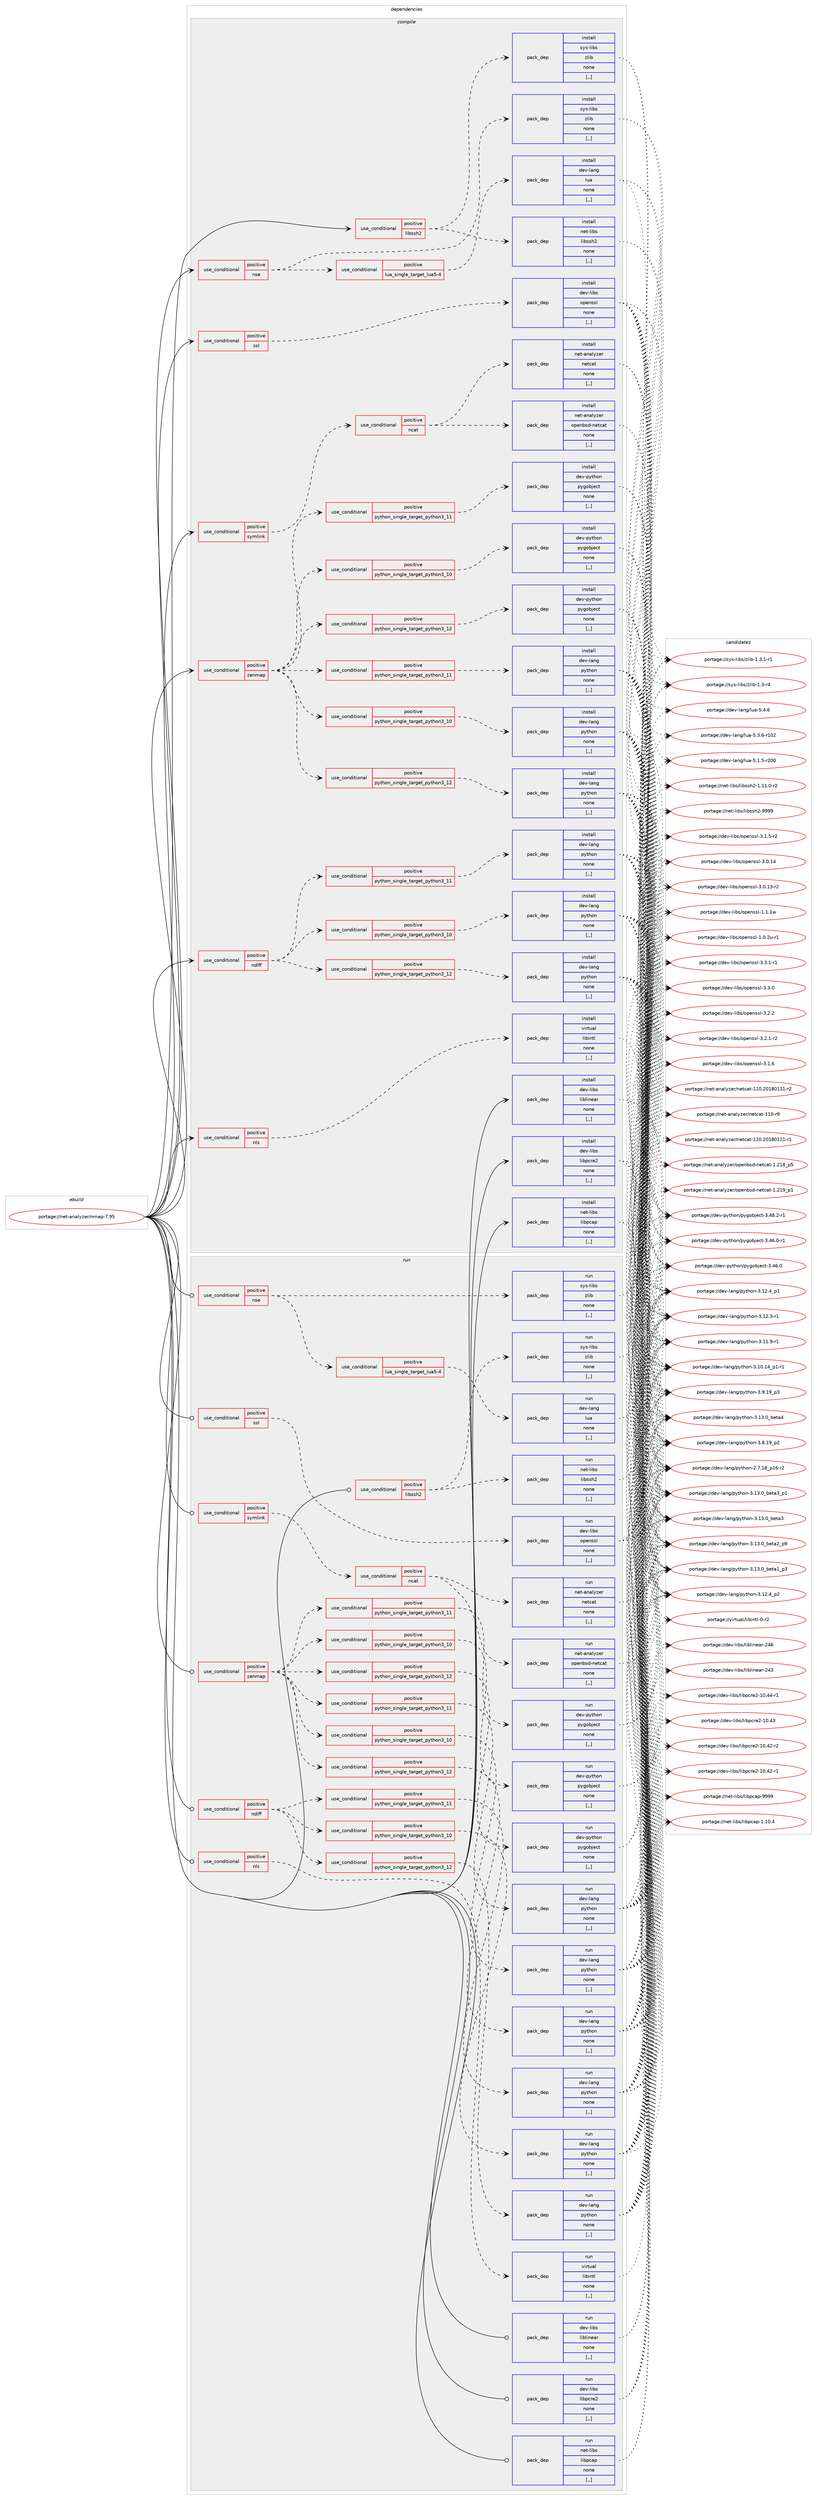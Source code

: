 digraph prolog {

# *************
# Graph options
# *************

newrank=true;
concentrate=true;
compound=true;
graph [rankdir=LR,fontname=Helvetica,fontsize=10,ranksep=1.5];#, ranksep=2.5, nodesep=0.2];
edge  [arrowhead=vee];
node  [fontname=Helvetica,fontsize=10];

# **********
# The ebuild
# **********

subgraph cluster_leftcol {
color=gray;
label=<<i>ebuild</i>>;
id [label="portage://net-analyzer/nmap-7.95", color=red, width=4, href="../net-analyzer/nmap-7.95.svg"];
}

# ****************
# The dependencies
# ****************

subgraph cluster_midcol {
color=gray;
label=<<i>dependencies</i>>;
subgraph cluster_compile {
fillcolor="#eeeeee";
style=filled;
label=<<i>compile</i>>;
subgraph cond87588 {
dependency339825 [label=<<TABLE BORDER="0" CELLBORDER="1" CELLSPACING="0" CELLPADDING="4"><TR><TD ROWSPAN="3" CELLPADDING="10">use_conditional</TD></TR><TR><TD>positive</TD></TR><TR><TD>libssh2</TD></TR></TABLE>>, shape=none, color=red];
subgraph pack249654 {
dependency339826 [label=<<TABLE BORDER="0" CELLBORDER="1" CELLSPACING="0" CELLPADDING="4" WIDTH="220"><TR><TD ROWSPAN="6" CELLPADDING="30">pack_dep</TD></TR><TR><TD WIDTH="110">install</TD></TR><TR><TD>net-libs</TD></TR><TR><TD>libssh2</TD></TR><TR><TD>none</TD></TR><TR><TD>[,,]</TD></TR></TABLE>>, shape=none, color=blue];
}
dependency339825:e -> dependency339826:w [weight=20,style="dashed",arrowhead="vee"];
subgraph pack249655 {
dependency339827 [label=<<TABLE BORDER="0" CELLBORDER="1" CELLSPACING="0" CELLPADDING="4" WIDTH="220"><TR><TD ROWSPAN="6" CELLPADDING="30">pack_dep</TD></TR><TR><TD WIDTH="110">install</TD></TR><TR><TD>sys-libs</TD></TR><TR><TD>zlib</TD></TR><TR><TD>none</TD></TR><TR><TD>[,,]</TD></TR></TABLE>>, shape=none, color=blue];
}
dependency339825:e -> dependency339827:w [weight=20,style="dashed",arrowhead="vee"];
}
id:e -> dependency339825:w [weight=20,style="solid",arrowhead="vee"];
subgraph cond87589 {
dependency339828 [label=<<TABLE BORDER="0" CELLBORDER="1" CELLSPACING="0" CELLPADDING="4"><TR><TD ROWSPAN="3" CELLPADDING="10">use_conditional</TD></TR><TR><TD>positive</TD></TR><TR><TD>ndiff</TD></TR></TABLE>>, shape=none, color=red];
subgraph cond87590 {
dependency339829 [label=<<TABLE BORDER="0" CELLBORDER="1" CELLSPACING="0" CELLPADDING="4"><TR><TD ROWSPAN="3" CELLPADDING="10">use_conditional</TD></TR><TR><TD>positive</TD></TR><TR><TD>python_single_target_python3_10</TD></TR></TABLE>>, shape=none, color=red];
subgraph pack249656 {
dependency339830 [label=<<TABLE BORDER="0" CELLBORDER="1" CELLSPACING="0" CELLPADDING="4" WIDTH="220"><TR><TD ROWSPAN="6" CELLPADDING="30">pack_dep</TD></TR><TR><TD WIDTH="110">install</TD></TR><TR><TD>dev-lang</TD></TR><TR><TD>python</TD></TR><TR><TD>none</TD></TR><TR><TD>[,,]</TD></TR></TABLE>>, shape=none, color=blue];
}
dependency339829:e -> dependency339830:w [weight=20,style="dashed",arrowhead="vee"];
}
dependency339828:e -> dependency339829:w [weight=20,style="dashed",arrowhead="vee"];
subgraph cond87591 {
dependency339831 [label=<<TABLE BORDER="0" CELLBORDER="1" CELLSPACING="0" CELLPADDING="4"><TR><TD ROWSPAN="3" CELLPADDING="10">use_conditional</TD></TR><TR><TD>positive</TD></TR><TR><TD>python_single_target_python3_11</TD></TR></TABLE>>, shape=none, color=red];
subgraph pack249657 {
dependency339832 [label=<<TABLE BORDER="0" CELLBORDER="1" CELLSPACING="0" CELLPADDING="4" WIDTH="220"><TR><TD ROWSPAN="6" CELLPADDING="30">pack_dep</TD></TR><TR><TD WIDTH="110">install</TD></TR><TR><TD>dev-lang</TD></TR><TR><TD>python</TD></TR><TR><TD>none</TD></TR><TR><TD>[,,]</TD></TR></TABLE>>, shape=none, color=blue];
}
dependency339831:e -> dependency339832:w [weight=20,style="dashed",arrowhead="vee"];
}
dependency339828:e -> dependency339831:w [weight=20,style="dashed",arrowhead="vee"];
subgraph cond87592 {
dependency339833 [label=<<TABLE BORDER="0" CELLBORDER="1" CELLSPACING="0" CELLPADDING="4"><TR><TD ROWSPAN="3" CELLPADDING="10">use_conditional</TD></TR><TR><TD>positive</TD></TR><TR><TD>python_single_target_python3_12</TD></TR></TABLE>>, shape=none, color=red];
subgraph pack249658 {
dependency339834 [label=<<TABLE BORDER="0" CELLBORDER="1" CELLSPACING="0" CELLPADDING="4" WIDTH="220"><TR><TD ROWSPAN="6" CELLPADDING="30">pack_dep</TD></TR><TR><TD WIDTH="110">install</TD></TR><TR><TD>dev-lang</TD></TR><TR><TD>python</TD></TR><TR><TD>none</TD></TR><TR><TD>[,,]</TD></TR></TABLE>>, shape=none, color=blue];
}
dependency339833:e -> dependency339834:w [weight=20,style="dashed",arrowhead="vee"];
}
dependency339828:e -> dependency339833:w [weight=20,style="dashed",arrowhead="vee"];
}
id:e -> dependency339828:w [weight=20,style="solid",arrowhead="vee"];
subgraph cond87593 {
dependency339835 [label=<<TABLE BORDER="0" CELLBORDER="1" CELLSPACING="0" CELLPADDING="4"><TR><TD ROWSPAN="3" CELLPADDING="10">use_conditional</TD></TR><TR><TD>positive</TD></TR><TR><TD>nls</TD></TR></TABLE>>, shape=none, color=red];
subgraph pack249659 {
dependency339836 [label=<<TABLE BORDER="0" CELLBORDER="1" CELLSPACING="0" CELLPADDING="4" WIDTH="220"><TR><TD ROWSPAN="6" CELLPADDING="30">pack_dep</TD></TR><TR><TD WIDTH="110">install</TD></TR><TR><TD>virtual</TD></TR><TR><TD>libintl</TD></TR><TR><TD>none</TD></TR><TR><TD>[,,]</TD></TR></TABLE>>, shape=none, color=blue];
}
dependency339835:e -> dependency339836:w [weight=20,style="dashed",arrowhead="vee"];
}
id:e -> dependency339835:w [weight=20,style="solid",arrowhead="vee"];
subgraph cond87594 {
dependency339837 [label=<<TABLE BORDER="0" CELLBORDER="1" CELLSPACING="0" CELLPADDING="4"><TR><TD ROWSPAN="3" CELLPADDING="10">use_conditional</TD></TR><TR><TD>positive</TD></TR><TR><TD>nse</TD></TR></TABLE>>, shape=none, color=red];
subgraph cond87595 {
dependency339838 [label=<<TABLE BORDER="0" CELLBORDER="1" CELLSPACING="0" CELLPADDING="4"><TR><TD ROWSPAN="3" CELLPADDING="10">use_conditional</TD></TR><TR><TD>positive</TD></TR><TR><TD>lua_single_target_lua5-4</TD></TR></TABLE>>, shape=none, color=red];
subgraph pack249660 {
dependency339839 [label=<<TABLE BORDER="0" CELLBORDER="1" CELLSPACING="0" CELLPADDING="4" WIDTH="220"><TR><TD ROWSPAN="6" CELLPADDING="30">pack_dep</TD></TR><TR><TD WIDTH="110">install</TD></TR><TR><TD>dev-lang</TD></TR><TR><TD>lua</TD></TR><TR><TD>none</TD></TR><TR><TD>[,,]</TD></TR></TABLE>>, shape=none, color=blue];
}
dependency339838:e -> dependency339839:w [weight=20,style="dashed",arrowhead="vee"];
}
dependency339837:e -> dependency339838:w [weight=20,style="dashed",arrowhead="vee"];
subgraph pack249661 {
dependency339840 [label=<<TABLE BORDER="0" CELLBORDER="1" CELLSPACING="0" CELLPADDING="4" WIDTH="220"><TR><TD ROWSPAN="6" CELLPADDING="30">pack_dep</TD></TR><TR><TD WIDTH="110">install</TD></TR><TR><TD>sys-libs</TD></TR><TR><TD>zlib</TD></TR><TR><TD>none</TD></TR><TR><TD>[,,]</TD></TR></TABLE>>, shape=none, color=blue];
}
dependency339837:e -> dependency339840:w [weight=20,style="dashed",arrowhead="vee"];
}
id:e -> dependency339837:w [weight=20,style="solid",arrowhead="vee"];
subgraph cond87596 {
dependency339841 [label=<<TABLE BORDER="0" CELLBORDER="1" CELLSPACING="0" CELLPADDING="4"><TR><TD ROWSPAN="3" CELLPADDING="10">use_conditional</TD></TR><TR><TD>positive</TD></TR><TR><TD>ssl</TD></TR></TABLE>>, shape=none, color=red];
subgraph pack249662 {
dependency339842 [label=<<TABLE BORDER="0" CELLBORDER="1" CELLSPACING="0" CELLPADDING="4" WIDTH="220"><TR><TD ROWSPAN="6" CELLPADDING="30">pack_dep</TD></TR><TR><TD WIDTH="110">install</TD></TR><TR><TD>dev-libs</TD></TR><TR><TD>openssl</TD></TR><TR><TD>none</TD></TR><TR><TD>[,,]</TD></TR></TABLE>>, shape=none, color=blue];
}
dependency339841:e -> dependency339842:w [weight=20,style="dashed",arrowhead="vee"];
}
id:e -> dependency339841:w [weight=20,style="solid",arrowhead="vee"];
subgraph cond87597 {
dependency339843 [label=<<TABLE BORDER="0" CELLBORDER="1" CELLSPACING="0" CELLPADDING="4"><TR><TD ROWSPAN="3" CELLPADDING="10">use_conditional</TD></TR><TR><TD>positive</TD></TR><TR><TD>symlink</TD></TR></TABLE>>, shape=none, color=red];
subgraph cond87598 {
dependency339844 [label=<<TABLE BORDER="0" CELLBORDER="1" CELLSPACING="0" CELLPADDING="4"><TR><TD ROWSPAN="3" CELLPADDING="10">use_conditional</TD></TR><TR><TD>positive</TD></TR><TR><TD>ncat</TD></TR></TABLE>>, shape=none, color=red];
subgraph pack249663 {
dependency339845 [label=<<TABLE BORDER="0" CELLBORDER="1" CELLSPACING="0" CELLPADDING="4" WIDTH="220"><TR><TD ROWSPAN="6" CELLPADDING="30">pack_dep</TD></TR><TR><TD WIDTH="110">install</TD></TR><TR><TD>net-analyzer</TD></TR><TR><TD>netcat</TD></TR><TR><TD>none</TD></TR><TR><TD>[,,]</TD></TR></TABLE>>, shape=none, color=blue];
}
dependency339844:e -> dependency339845:w [weight=20,style="dashed",arrowhead="vee"];
subgraph pack249664 {
dependency339846 [label=<<TABLE BORDER="0" CELLBORDER="1" CELLSPACING="0" CELLPADDING="4" WIDTH="220"><TR><TD ROWSPAN="6" CELLPADDING="30">pack_dep</TD></TR><TR><TD WIDTH="110">install</TD></TR><TR><TD>net-analyzer</TD></TR><TR><TD>openbsd-netcat</TD></TR><TR><TD>none</TD></TR><TR><TD>[,,]</TD></TR></TABLE>>, shape=none, color=blue];
}
dependency339844:e -> dependency339846:w [weight=20,style="dashed",arrowhead="vee"];
}
dependency339843:e -> dependency339844:w [weight=20,style="dashed",arrowhead="vee"];
}
id:e -> dependency339843:w [weight=20,style="solid",arrowhead="vee"];
subgraph cond87599 {
dependency339847 [label=<<TABLE BORDER="0" CELLBORDER="1" CELLSPACING="0" CELLPADDING="4"><TR><TD ROWSPAN="3" CELLPADDING="10">use_conditional</TD></TR><TR><TD>positive</TD></TR><TR><TD>zenmap</TD></TR></TABLE>>, shape=none, color=red];
subgraph cond87600 {
dependency339848 [label=<<TABLE BORDER="0" CELLBORDER="1" CELLSPACING="0" CELLPADDING="4"><TR><TD ROWSPAN="3" CELLPADDING="10">use_conditional</TD></TR><TR><TD>positive</TD></TR><TR><TD>python_single_target_python3_10</TD></TR></TABLE>>, shape=none, color=red];
subgraph pack249665 {
dependency339849 [label=<<TABLE BORDER="0" CELLBORDER="1" CELLSPACING="0" CELLPADDING="4" WIDTH="220"><TR><TD ROWSPAN="6" CELLPADDING="30">pack_dep</TD></TR><TR><TD WIDTH="110">install</TD></TR><TR><TD>dev-lang</TD></TR><TR><TD>python</TD></TR><TR><TD>none</TD></TR><TR><TD>[,,]</TD></TR></TABLE>>, shape=none, color=blue];
}
dependency339848:e -> dependency339849:w [weight=20,style="dashed",arrowhead="vee"];
}
dependency339847:e -> dependency339848:w [weight=20,style="dashed",arrowhead="vee"];
subgraph cond87601 {
dependency339850 [label=<<TABLE BORDER="0" CELLBORDER="1" CELLSPACING="0" CELLPADDING="4"><TR><TD ROWSPAN="3" CELLPADDING="10">use_conditional</TD></TR><TR><TD>positive</TD></TR><TR><TD>python_single_target_python3_11</TD></TR></TABLE>>, shape=none, color=red];
subgraph pack249666 {
dependency339851 [label=<<TABLE BORDER="0" CELLBORDER="1" CELLSPACING="0" CELLPADDING="4" WIDTH="220"><TR><TD ROWSPAN="6" CELLPADDING="30">pack_dep</TD></TR><TR><TD WIDTH="110">install</TD></TR><TR><TD>dev-lang</TD></TR><TR><TD>python</TD></TR><TR><TD>none</TD></TR><TR><TD>[,,]</TD></TR></TABLE>>, shape=none, color=blue];
}
dependency339850:e -> dependency339851:w [weight=20,style="dashed",arrowhead="vee"];
}
dependency339847:e -> dependency339850:w [weight=20,style="dashed",arrowhead="vee"];
subgraph cond87602 {
dependency339852 [label=<<TABLE BORDER="0" CELLBORDER="1" CELLSPACING="0" CELLPADDING="4"><TR><TD ROWSPAN="3" CELLPADDING="10">use_conditional</TD></TR><TR><TD>positive</TD></TR><TR><TD>python_single_target_python3_12</TD></TR></TABLE>>, shape=none, color=red];
subgraph pack249667 {
dependency339853 [label=<<TABLE BORDER="0" CELLBORDER="1" CELLSPACING="0" CELLPADDING="4" WIDTH="220"><TR><TD ROWSPAN="6" CELLPADDING="30">pack_dep</TD></TR><TR><TD WIDTH="110">install</TD></TR><TR><TD>dev-lang</TD></TR><TR><TD>python</TD></TR><TR><TD>none</TD></TR><TR><TD>[,,]</TD></TR></TABLE>>, shape=none, color=blue];
}
dependency339852:e -> dependency339853:w [weight=20,style="dashed",arrowhead="vee"];
}
dependency339847:e -> dependency339852:w [weight=20,style="dashed",arrowhead="vee"];
subgraph cond87603 {
dependency339854 [label=<<TABLE BORDER="0" CELLBORDER="1" CELLSPACING="0" CELLPADDING="4"><TR><TD ROWSPAN="3" CELLPADDING="10">use_conditional</TD></TR><TR><TD>positive</TD></TR><TR><TD>python_single_target_python3_10</TD></TR></TABLE>>, shape=none, color=red];
subgraph pack249668 {
dependency339855 [label=<<TABLE BORDER="0" CELLBORDER="1" CELLSPACING="0" CELLPADDING="4" WIDTH="220"><TR><TD ROWSPAN="6" CELLPADDING="30">pack_dep</TD></TR><TR><TD WIDTH="110">install</TD></TR><TR><TD>dev-python</TD></TR><TR><TD>pygobject</TD></TR><TR><TD>none</TD></TR><TR><TD>[,,]</TD></TR></TABLE>>, shape=none, color=blue];
}
dependency339854:e -> dependency339855:w [weight=20,style="dashed",arrowhead="vee"];
}
dependency339847:e -> dependency339854:w [weight=20,style="dashed",arrowhead="vee"];
subgraph cond87604 {
dependency339856 [label=<<TABLE BORDER="0" CELLBORDER="1" CELLSPACING="0" CELLPADDING="4"><TR><TD ROWSPAN="3" CELLPADDING="10">use_conditional</TD></TR><TR><TD>positive</TD></TR><TR><TD>python_single_target_python3_11</TD></TR></TABLE>>, shape=none, color=red];
subgraph pack249669 {
dependency339857 [label=<<TABLE BORDER="0" CELLBORDER="1" CELLSPACING="0" CELLPADDING="4" WIDTH="220"><TR><TD ROWSPAN="6" CELLPADDING="30">pack_dep</TD></TR><TR><TD WIDTH="110">install</TD></TR><TR><TD>dev-python</TD></TR><TR><TD>pygobject</TD></TR><TR><TD>none</TD></TR><TR><TD>[,,]</TD></TR></TABLE>>, shape=none, color=blue];
}
dependency339856:e -> dependency339857:w [weight=20,style="dashed",arrowhead="vee"];
}
dependency339847:e -> dependency339856:w [weight=20,style="dashed",arrowhead="vee"];
subgraph cond87605 {
dependency339858 [label=<<TABLE BORDER="0" CELLBORDER="1" CELLSPACING="0" CELLPADDING="4"><TR><TD ROWSPAN="3" CELLPADDING="10">use_conditional</TD></TR><TR><TD>positive</TD></TR><TR><TD>python_single_target_python3_12</TD></TR></TABLE>>, shape=none, color=red];
subgraph pack249670 {
dependency339859 [label=<<TABLE BORDER="0" CELLBORDER="1" CELLSPACING="0" CELLPADDING="4" WIDTH="220"><TR><TD ROWSPAN="6" CELLPADDING="30">pack_dep</TD></TR><TR><TD WIDTH="110">install</TD></TR><TR><TD>dev-python</TD></TR><TR><TD>pygobject</TD></TR><TR><TD>none</TD></TR><TR><TD>[,,]</TD></TR></TABLE>>, shape=none, color=blue];
}
dependency339858:e -> dependency339859:w [weight=20,style="dashed",arrowhead="vee"];
}
dependency339847:e -> dependency339858:w [weight=20,style="dashed",arrowhead="vee"];
}
id:e -> dependency339847:w [weight=20,style="solid",arrowhead="vee"];
subgraph pack249671 {
dependency339860 [label=<<TABLE BORDER="0" CELLBORDER="1" CELLSPACING="0" CELLPADDING="4" WIDTH="220"><TR><TD ROWSPAN="6" CELLPADDING="30">pack_dep</TD></TR><TR><TD WIDTH="110">install</TD></TR><TR><TD>dev-libs</TD></TR><TR><TD>liblinear</TD></TR><TR><TD>none</TD></TR><TR><TD>[,,]</TD></TR></TABLE>>, shape=none, color=blue];
}
id:e -> dependency339860:w [weight=20,style="solid",arrowhead="vee"];
subgraph pack249672 {
dependency339861 [label=<<TABLE BORDER="0" CELLBORDER="1" CELLSPACING="0" CELLPADDING="4" WIDTH="220"><TR><TD ROWSPAN="6" CELLPADDING="30">pack_dep</TD></TR><TR><TD WIDTH="110">install</TD></TR><TR><TD>dev-libs</TD></TR><TR><TD>libpcre2</TD></TR><TR><TD>none</TD></TR><TR><TD>[,,]</TD></TR></TABLE>>, shape=none, color=blue];
}
id:e -> dependency339861:w [weight=20,style="solid",arrowhead="vee"];
subgraph pack249673 {
dependency339862 [label=<<TABLE BORDER="0" CELLBORDER="1" CELLSPACING="0" CELLPADDING="4" WIDTH="220"><TR><TD ROWSPAN="6" CELLPADDING="30">pack_dep</TD></TR><TR><TD WIDTH="110">install</TD></TR><TR><TD>net-libs</TD></TR><TR><TD>libpcap</TD></TR><TR><TD>none</TD></TR><TR><TD>[,,]</TD></TR></TABLE>>, shape=none, color=blue];
}
id:e -> dependency339862:w [weight=20,style="solid",arrowhead="vee"];
}
subgraph cluster_compileandrun {
fillcolor="#eeeeee";
style=filled;
label=<<i>compile and run</i>>;
}
subgraph cluster_run {
fillcolor="#eeeeee";
style=filled;
label=<<i>run</i>>;
subgraph cond87606 {
dependency339863 [label=<<TABLE BORDER="0" CELLBORDER="1" CELLSPACING="0" CELLPADDING="4"><TR><TD ROWSPAN="3" CELLPADDING="10">use_conditional</TD></TR><TR><TD>positive</TD></TR><TR><TD>libssh2</TD></TR></TABLE>>, shape=none, color=red];
subgraph pack249674 {
dependency339864 [label=<<TABLE BORDER="0" CELLBORDER="1" CELLSPACING="0" CELLPADDING="4" WIDTH="220"><TR><TD ROWSPAN="6" CELLPADDING="30">pack_dep</TD></TR><TR><TD WIDTH="110">run</TD></TR><TR><TD>net-libs</TD></TR><TR><TD>libssh2</TD></TR><TR><TD>none</TD></TR><TR><TD>[,,]</TD></TR></TABLE>>, shape=none, color=blue];
}
dependency339863:e -> dependency339864:w [weight=20,style="dashed",arrowhead="vee"];
subgraph pack249675 {
dependency339865 [label=<<TABLE BORDER="0" CELLBORDER="1" CELLSPACING="0" CELLPADDING="4" WIDTH="220"><TR><TD ROWSPAN="6" CELLPADDING="30">pack_dep</TD></TR><TR><TD WIDTH="110">run</TD></TR><TR><TD>sys-libs</TD></TR><TR><TD>zlib</TD></TR><TR><TD>none</TD></TR><TR><TD>[,,]</TD></TR></TABLE>>, shape=none, color=blue];
}
dependency339863:e -> dependency339865:w [weight=20,style="dashed",arrowhead="vee"];
}
id:e -> dependency339863:w [weight=20,style="solid",arrowhead="odot"];
subgraph cond87607 {
dependency339866 [label=<<TABLE BORDER="0" CELLBORDER="1" CELLSPACING="0" CELLPADDING="4"><TR><TD ROWSPAN="3" CELLPADDING="10">use_conditional</TD></TR><TR><TD>positive</TD></TR><TR><TD>ndiff</TD></TR></TABLE>>, shape=none, color=red];
subgraph cond87608 {
dependency339867 [label=<<TABLE BORDER="0" CELLBORDER="1" CELLSPACING="0" CELLPADDING="4"><TR><TD ROWSPAN="3" CELLPADDING="10">use_conditional</TD></TR><TR><TD>positive</TD></TR><TR><TD>python_single_target_python3_10</TD></TR></TABLE>>, shape=none, color=red];
subgraph pack249676 {
dependency339868 [label=<<TABLE BORDER="0" CELLBORDER="1" CELLSPACING="0" CELLPADDING="4" WIDTH="220"><TR><TD ROWSPAN="6" CELLPADDING="30">pack_dep</TD></TR><TR><TD WIDTH="110">run</TD></TR><TR><TD>dev-lang</TD></TR><TR><TD>python</TD></TR><TR><TD>none</TD></TR><TR><TD>[,,]</TD></TR></TABLE>>, shape=none, color=blue];
}
dependency339867:e -> dependency339868:w [weight=20,style="dashed",arrowhead="vee"];
}
dependency339866:e -> dependency339867:w [weight=20,style="dashed",arrowhead="vee"];
subgraph cond87609 {
dependency339869 [label=<<TABLE BORDER="0" CELLBORDER="1" CELLSPACING="0" CELLPADDING="4"><TR><TD ROWSPAN="3" CELLPADDING="10">use_conditional</TD></TR><TR><TD>positive</TD></TR><TR><TD>python_single_target_python3_11</TD></TR></TABLE>>, shape=none, color=red];
subgraph pack249677 {
dependency339870 [label=<<TABLE BORDER="0" CELLBORDER="1" CELLSPACING="0" CELLPADDING="4" WIDTH="220"><TR><TD ROWSPAN="6" CELLPADDING="30">pack_dep</TD></TR><TR><TD WIDTH="110">run</TD></TR><TR><TD>dev-lang</TD></TR><TR><TD>python</TD></TR><TR><TD>none</TD></TR><TR><TD>[,,]</TD></TR></TABLE>>, shape=none, color=blue];
}
dependency339869:e -> dependency339870:w [weight=20,style="dashed",arrowhead="vee"];
}
dependency339866:e -> dependency339869:w [weight=20,style="dashed",arrowhead="vee"];
subgraph cond87610 {
dependency339871 [label=<<TABLE BORDER="0" CELLBORDER="1" CELLSPACING="0" CELLPADDING="4"><TR><TD ROWSPAN="3" CELLPADDING="10">use_conditional</TD></TR><TR><TD>positive</TD></TR><TR><TD>python_single_target_python3_12</TD></TR></TABLE>>, shape=none, color=red];
subgraph pack249678 {
dependency339872 [label=<<TABLE BORDER="0" CELLBORDER="1" CELLSPACING="0" CELLPADDING="4" WIDTH="220"><TR><TD ROWSPAN="6" CELLPADDING="30">pack_dep</TD></TR><TR><TD WIDTH="110">run</TD></TR><TR><TD>dev-lang</TD></TR><TR><TD>python</TD></TR><TR><TD>none</TD></TR><TR><TD>[,,]</TD></TR></TABLE>>, shape=none, color=blue];
}
dependency339871:e -> dependency339872:w [weight=20,style="dashed",arrowhead="vee"];
}
dependency339866:e -> dependency339871:w [weight=20,style="dashed",arrowhead="vee"];
}
id:e -> dependency339866:w [weight=20,style="solid",arrowhead="odot"];
subgraph cond87611 {
dependency339873 [label=<<TABLE BORDER="0" CELLBORDER="1" CELLSPACING="0" CELLPADDING="4"><TR><TD ROWSPAN="3" CELLPADDING="10">use_conditional</TD></TR><TR><TD>positive</TD></TR><TR><TD>nls</TD></TR></TABLE>>, shape=none, color=red];
subgraph pack249679 {
dependency339874 [label=<<TABLE BORDER="0" CELLBORDER="1" CELLSPACING="0" CELLPADDING="4" WIDTH="220"><TR><TD ROWSPAN="6" CELLPADDING="30">pack_dep</TD></TR><TR><TD WIDTH="110">run</TD></TR><TR><TD>virtual</TD></TR><TR><TD>libintl</TD></TR><TR><TD>none</TD></TR><TR><TD>[,,]</TD></TR></TABLE>>, shape=none, color=blue];
}
dependency339873:e -> dependency339874:w [weight=20,style="dashed",arrowhead="vee"];
}
id:e -> dependency339873:w [weight=20,style="solid",arrowhead="odot"];
subgraph cond87612 {
dependency339875 [label=<<TABLE BORDER="0" CELLBORDER="1" CELLSPACING="0" CELLPADDING="4"><TR><TD ROWSPAN="3" CELLPADDING="10">use_conditional</TD></TR><TR><TD>positive</TD></TR><TR><TD>nse</TD></TR></TABLE>>, shape=none, color=red];
subgraph cond87613 {
dependency339876 [label=<<TABLE BORDER="0" CELLBORDER="1" CELLSPACING="0" CELLPADDING="4"><TR><TD ROWSPAN="3" CELLPADDING="10">use_conditional</TD></TR><TR><TD>positive</TD></TR><TR><TD>lua_single_target_lua5-4</TD></TR></TABLE>>, shape=none, color=red];
subgraph pack249680 {
dependency339877 [label=<<TABLE BORDER="0" CELLBORDER="1" CELLSPACING="0" CELLPADDING="4" WIDTH="220"><TR><TD ROWSPAN="6" CELLPADDING="30">pack_dep</TD></TR><TR><TD WIDTH="110">run</TD></TR><TR><TD>dev-lang</TD></TR><TR><TD>lua</TD></TR><TR><TD>none</TD></TR><TR><TD>[,,]</TD></TR></TABLE>>, shape=none, color=blue];
}
dependency339876:e -> dependency339877:w [weight=20,style="dashed",arrowhead="vee"];
}
dependency339875:e -> dependency339876:w [weight=20,style="dashed",arrowhead="vee"];
subgraph pack249681 {
dependency339878 [label=<<TABLE BORDER="0" CELLBORDER="1" CELLSPACING="0" CELLPADDING="4" WIDTH="220"><TR><TD ROWSPAN="6" CELLPADDING="30">pack_dep</TD></TR><TR><TD WIDTH="110">run</TD></TR><TR><TD>sys-libs</TD></TR><TR><TD>zlib</TD></TR><TR><TD>none</TD></TR><TR><TD>[,,]</TD></TR></TABLE>>, shape=none, color=blue];
}
dependency339875:e -> dependency339878:w [weight=20,style="dashed",arrowhead="vee"];
}
id:e -> dependency339875:w [weight=20,style="solid",arrowhead="odot"];
subgraph cond87614 {
dependency339879 [label=<<TABLE BORDER="0" CELLBORDER="1" CELLSPACING="0" CELLPADDING="4"><TR><TD ROWSPAN="3" CELLPADDING="10">use_conditional</TD></TR><TR><TD>positive</TD></TR><TR><TD>ssl</TD></TR></TABLE>>, shape=none, color=red];
subgraph pack249682 {
dependency339880 [label=<<TABLE BORDER="0" CELLBORDER="1" CELLSPACING="0" CELLPADDING="4" WIDTH="220"><TR><TD ROWSPAN="6" CELLPADDING="30">pack_dep</TD></TR><TR><TD WIDTH="110">run</TD></TR><TR><TD>dev-libs</TD></TR><TR><TD>openssl</TD></TR><TR><TD>none</TD></TR><TR><TD>[,,]</TD></TR></TABLE>>, shape=none, color=blue];
}
dependency339879:e -> dependency339880:w [weight=20,style="dashed",arrowhead="vee"];
}
id:e -> dependency339879:w [weight=20,style="solid",arrowhead="odot"];
subgraph cond87615 {
dependency339881 [label=<<TABLE BORDER="0" CELLBORDER="1" CELLSPACING="0" CELLPADDING="4"><TR><TD ROWSPAN="3" CELLPADDING="10">use_conditional</TD></TR><TR><TD>positive</TD></TR><TR><TD>symlink</TD></TR></TABLE>>, shape=none, color=red];
subgraph cond87616 {
dependency339882 [label=<<TABLE BORDER="0" CELLBORDER="1" CELLSPACING="0" CELLPADDING="4"><TR><TD ROWSPAN="3" CELLPADDING="10">use_conditional</TD></TR><TR><TD>positive</TD></TR><TR><TD>ncat</TD></TR></TABLE>>, shape=none, color=red];
subgraph pack249683 {
dependency339883 [label=<<TABLE BORDER="0" CELLBORDER="1" CELLSPACING="0" CELLPADDING="4" WIDTH="220"><TR><TD ROWSPAN="6" CELLPADDING="30">pack_dep</TD></TR><TR><TD WIDTH="110">run</TD></TR><TR><TD>net-analyzer</TD></TR><TR><TD>netcat</TD></TR><TR><TD>none</TD></TR><TR><TD>[,,]</TD></TR></TABLE>>, shape=none, color=blue];
}
dependency339882:e -> dependency339883:w [weight=20,style="dashed",arrowhead="vee"];
subgraph pack249684 {
dependency339884 [label=<<TABLE BORDER="0" CELLBORDER="1" CELLSPACING="0" CELLPADDING="4" WIDTH="220"><TR><TD ROWSPAN="6" CELLPADDING="30">pack_dep</TD></TR><TR><TD WIDTH="110">run</TD></TR><TR><TD>net-analyzer</TD></TR><TR><TD>openbsd-netcat</TD></TR><TR><TD>none</TD></TR><TR><TD>[,,]</TD></TR></TABLE>>, shape=none, color=blue];
}
dependency339882:e -> dependency339884:w [weight=20,style="dashed",arrowhead="vee"];
}
dependency339881:e -> dependency339882:w [weight=20,style="dashed",arrowhead="vee"];
}
id:e -> dependency339881:w [weight=20,style="solid",arrowhead="odot"];
subgraph cond87617 {
dependency339885 [label=<<TABLE BORDER="0" CELLBORDER="1" CELLSPACING="0" CELLPADDING="4"><TR><TD ROWSPAN="3" CELLPADDING="10">use_conditional</TD></TR><TR><TD>positive</TD></TR><TR><TD>zenmap</TD></TR></TABLE>>, shape=none, color=red];
subgraph cond87618 {
dependency339886 [label=<<TABLE BORDER="0" CELLBORDER="1" CELLSPACING="0" CELLPADDING="4"><TR><TD ROWSPAN="3" CELLPADDING="10">use_conditional</TD></TR><TR><TD>positive</TD></TR><TR><TD>python_single_target_python3_10</TD></TR></TABLE>>, shape=none, color=red];
subgraph pack249685 {
dependency339887 [label=<<TABLE BORDER="0" CELLBORDER="1" CELLSPACING="0" CELLPADDING="4" WIDTH="220"><TR><TD ROWSPAN="6" CELLPADDING="30">pack_dep</TD></TR><TR><TD WIDTH="110">run</TD></TR><TR><TD>dev-lang</TD></TR><TR><TD>python</TD></TR><TR><TD>none</TD></TR><TR><TD>[,,]</TD></TR></TABLE>>, shape=none, color=blue];
}
dependency339886:e -> dependency339887:w [weight=20,style="dashed",arrowhead="vee"];
}
dependency339885:e -> dependency339886:w [weight=20,style="dashed",arrowhead="vee"];
subgraph cond87619 {
dependency339888 [label=<<TABLE BORDER="0" CELLBORDER="1" CELLSPACING="0" CELLPADDING="4"><TR><TD ROWSPAN="3" CELLPADDING="10">use_conditional</TD></TR><TR><TD>positive</TD></TR><TR><TD>python_single_target_python3_11</TD></TR></TABLE>>, shape=none, color=red];
subgraph pack249686 {
dependency339889 [label=<<TABLE BORDER="0" CELLBORDER="1" CELLSPACING="0" CELLPADDING="4" WIDTH="220"><TR><TD ROWSPAN="6" CELLPADDING="30">pack_dep</TD></TR><TR><TD WIDTH="110">run</TD></TR><TR><TD>dev-lang</TD></TR><TR><TD>python</TD></TR><TR><TD>none</TD></TR><TR><TD>[,,]</TD></TR></TABLE>>, shape=none, color=blue];
}
dependency339888:e -> dependency339889:w [weight=20,style="dashed",arrowhead="vee"];
}
dependency339885:e -> dependency339888:w [weight=20,style="dashed",arrowhead="vee"];
subgraph cond87620 {
dependency339890 [label=<<TABLE BORDER="0" CELLBORDER="1" CELLSPACING="0" CELLPADDING="4"><TR><TD ROWSPAN="3" CELLPADDING="10">use_conditional</TD></TR><TR><TD>positive</TD></TR><TR><TD>python_single_target_python3_12</TD></TR></TABLE>>, shape=none, color=red];
subgraph pack249687 {
dependency339891 [label=<<TABLE BORDER="0" CELLBORDER="1" CELLSPACING="0" CELLPADDING="4" WIDTH="220"><TR><TD ROWSPAN="6" CELLPADDING="30">pack_dep</TD></TR><TR><TD WIDTH="110">run</TD></TR><TR><TD>dev-lang</TD></TR><TR><TD>python</TD></TR><TR><TD>none</TD></TR><TR><TD>[,,]</TD></TR></TABLE>>, shape=none, color=blue];
}
dependency339890:e -> dependency339891:w [weight=20,style="dashed",arrowhead="vee"];
}
dependency339885:e -> dependency339890:w [weight=20,style="dashed",arrowhead="vee"];
subgraph cond87621 {
dependency339892 [label=<<TABLE BORDER="0" CELLBORDER="1" CELLSPACING="0" CELLPADDING="4"><TR><TD ROWSPAN="3" CELLPADDING="10">use_conditional</TD></TR><TR><TD>positive</TD></TR><TR><TD>python_single_target_python3_10</TD></TR></TABLE>>, shape=none, color=red];
subgraph pack249688 {
dependency339893 [label=<<TABLE BORDER="0" CELLBORDER="1" CELLSPACING="0" CELLPADDING="4" WIDTH="220"><TR><TD ROWSPAN="6" CELLPADDING="30">pack_dep</TD></TR><TR><TD WIDTH="110">run</TD></TR><TR><TD>dev-python</TD></TR><TR><TD>pygobject</TD></TR><TR><TD>none</TD></TR><TR><TD>[,,]</TD></TR></TABLE>>, shape=none, color=blue];
}
dependency339892:e -> dependency339893:w [weight=20,style="dashed",arrowhead="vee"];
}
dependency339885:e -> dependency339892:w [weight=20,style="dashed",arrowhead="vee"];
subgraph cond87622 {
dependency339894 [label=<<TABLE BORDER="0" CELLBORDER="1" CELLSPACING="0" CELLPADDING="4"><TR><TD ROWSPAN="3" CELLPADDING="10">use_conditional</TD></TR><TR><TD>positive</TD></TR><TR><TD>python_single_target_python3_11</TD></TR></TABLE>>, shape=none, color=red];
subgraph pack249689 {
dependency339895 [label=<<TABLE BORDER="0" CELLBORDER="1" CELLSPACING="0" CELLPADDING="4" WIDTH="220"><TR><TD ROWSPAN="6" CELLPADDING="30">pack_dep</TD></TR><TR><TD WIDTH="110">run</TD></TR><TR><TD>dev-python</TD></TR><TR><TD>pygobject</TD></TR><TR><TD>none</TD></TR><TR><TD>[,,]</TD></TR></TABLE>>, shape=none, color=blue];
}
dependency339894:e -> dependency339895:w [weight=20,style="dashed",arrowhead="vee"];
}
dependency339885:e -> dependency339894:w [weight=20,style="dashed",arrowhead="vee"];
subgraph cond87623 {
dependency339896 [label=<<TABLE BORDER="0" CELLBORDER="1" CELLSPACING="0" CELLPADDING="4"><TR><TD ROWSPAN="3" CELLPADDING="10">use_conditional</TD></TR><TR><TD>positive</TD></TR><TR><TD>python_single_target_python3_12</TD></TR></TABLE>>, shape=none, color=red];
subgraph pack249690 {
dependency339897 [label=<<TABLE BORDER="0" CELLBORDER="1" CELLSPACING="0" CELLPADDING="4" WIDTH="220"><TR><TD ROWSPAN="6" CELLPADDING="30">pack_dep</TD></TR><TR><TD WIDTH="110">run</TD></TR><TR><TD>dev-python</TD></TR><TR><TD>pygobject</TD></TR><TR><TD>none</TD></TR><TR><TD>[,,]</TD></TR></TABLE>>, shape=none, color=blue];
}
dependency339896:e -> dependency339897:w [weight=20,style="dashed",arrowhead="vee"];
}
dependency339885:e -> dependency339896:w [weight=20,style="dashed",arrowhead="vee"];
}
id:e -> dependency339885:w [weight=20,style="solid",arrowhead="odot"];
subgraph pack249691 {
dependency339898 [label=<<TABLE BORDER="0" CELLBORDER="1" CELLSPACING="0" CELLPADDING="4" WIDTH="220"><TR><TD ROWSPAN="6" CELLPADDING="30">pack_dep</TD></TR><TR><TD WIDTH="110">run</TD></TR><TR><TD>dev-libs</TD></TR><TR><TD>liblinear</TD></TR><TR><TD>none</TD></TR><TR><TD>[,,]</TD></TR></TABLE>>, shape=none, color=blue];
}
id:e -> dependency339898:w [weight=20,style="solid",arrowhead="odot"];
subgraph pack249692 {
dependency339899 [label=<<TABLE BORDER="0" CELLBORDER="1" CELLSPACING="0" CELLPADDING="4" WIDTH="220"><TR><TD ROWSPAN="6" CELLPADDING="30">pack_dep</TD></TR><TR><TD WIDTH="110">run</TD></TR><TR><TD>dev-libs</TD></TR><TR><TD>libpcre2</TD></TR><TR><TD>none</TD></TR><TR><TD>[,,]</TD></TR></TABLE>>, shape=none, color=blue];
}
id:e -> dependency339899:w [weight=20,style="solid",arrowhead="odot"];
subgraph pack249693 {
dependency339900 [label=<<TABLE BORDER="0" CELLBORDER="1" CELLSPACING="0" CELLPADDING="4" WIDTH="220"><TR><TD ROWSPAN="6" CELLPADDING="30">pack_dep</TD></TR><TR><TD WIDTH="110">run</TD></TR><TR><TD>net-libs</TD></TR><TR><TD>libpcap</TD></TR><TR><TD>none</TD></TR><TR><TD>[,,]</TD></TR></TABLE>>, shape=none, color=blue];
}
id:e -> dependency339900:w [weight=20,style="solid",arrowhead="odot"];
}
}

# **************
# The candidates
# **************

subgraph cluster_choices {
rank=same;
color=gray;
label=<<i>candidates</i>>;

subgraph choice249654 {
color=black;
nodesep=1;
choice11010111645108105981154710810598115115104504557575757 [label="portage://net-libs/libssh2-9999", color=red, width=4,href="../net-libs/libssh2-9999.svg"];
choice1101011164510810598115471081059811511510450454946494946484511450 [label="portage://net-libs/libssh2-1.11.0-r2", color=red, width=4,href="../net-libs/libssh2-1.11.0-r2.svg"];
dependency339826:e -> choice11010111645108105981154710810598115115104504557575757:w [style=dotted,weight="100"];
dependency339826:e -> choice1101011164510810598115471081059811511510450454946494946484511450:w [style=dotted,weight="100"];
}
subgraph choice249655 {
color=black;
nodesep=1;
choice115121115451081059811547122108105984549465146494511449 [label="portage://sys-libs/zlib-1.3.1-r1", color=red, width=4,href="../sys-libs/zlib-1.3.1-r1.svg"];
choice11512111545108105981154712210810598454946514511452 [label="portage://sys-libs/zlib-1.3-r4", color=red, width=4,href="../sys-libs/zlib-1.3-r4.svg"];
dependency339827:e -> choice115121115451081059811547122108105984549465146494511449:w [style=dotted,weight="100"];
dependency339827:e -> choice11512111545108105981154712210810598454946514511452:w [style=dotted,weight="100"];
}
subgraph choice249656 {
color=black;
nodesep=1;
choice1001011184510897110103471121211161041111104551464951464895981011169752 [label="portage://dev-lang/python-3.13.0_beta4", color=red, width=4,href="../dev-lang/python-3.13.0_beta4.svg"];
choice10010111845108971101034711212111610411111045514649514648959810111697519511249 [label="portage://dev-lang/python-3.13.0_beta3_p1", color=red, width=4,href="../dev-lang/python-3.13.0_beta3_p1.svg"];
choice1001011184510897110103471121211161041111104551464951464895981011169751 [label="portage://dev-lang/python-3.13.0_beta3", color=red, width=4,href="../dev-lang/python-3.13.0_beta3.svg"];
choice10010111845108971101034711212111610411111045514649514648959810111697509511257 [label="portage://dev-lang/python-3.13.0_beta2_p9", color=red, width=4,href="../dev-lang/python-3.13.0_beta2_p9.svg"];
choice10010111845108971101034711212111610411111045514649514648959810111697499511251 [label="portage://dev-lang/python-3.13.0_beta1_p3", color=red, width=4,href="../dev-lang/python-3.13.0_beta1_p3.svg"];
choice100101118451089711010347112121116104111110455146495046529511250 [label="portage://dev-lang/python-3.12.4_p2", color=red, width=4,href="../dev-lang/python-3.12.4_p2.svg"];
choice100101118451089711010347112121116104111110455146495046529511249 [label="portage://dev-lang/python-3.12.4_p1", color=red, width=4,href="../dev-lang/python-3.12.4_p1.svg"];
choice100101118451089711010347112121116104111110455146495046514511449 [label="portage://dev-lang/python-3.12.3-r1", color=red, width=4,href="../dev-lang/python-3.12.3-r1.svg"];
choice100101118451089711010347112121116104111110455146494946574511449 [label="portage://dev-lang/python-3.11.9-r1", color=red, width=4,href="../dev-lang/python-3.11.9-r1.svg"];
choice100101118451089711010347112121116104111110455146494846495295112494511449 [label="portage://dev-lang/python-3.10.14_p1-r1", color=red, width=4,href="../dev-lang/python-3.10.14_p1-r1.svg"];
choice100101118451089711010347112121116104111110455146574649579511251 [label="portage://dev-lang/python-3.9.19_p3", color=red, width=4,href="../dev-lang/python-3.9.19_p3.svg"];
choice100101118451089711010347112121116104111110455146564649579511250 [label="portage://dev-lang/python-3.8.19_p2", color=red, width=4,href="../dev-lang/python-3.8.19_p2.svg"];
choice100101118451089711010347112121116104111110455046554649569511249544511450 [label="portage://dev-lang/python-2.7.18_p16-r2", color=red, width=4,href="../dev-lang/python-2.7.18_p16-r2.svg"];
dependency339830:e -> choice1001011184510897110103471121211161041111104551464951464895981011169752:w [style=dotted,weight="100"];
dependency339830:e -> choice10010111845108971101034711212111610411111045514649514648959810111697519511249:w [style=dotted,weight="100"];
dependency339830:e -> choice1001011184510897110103471121211161041111104551464951464895981011169751:w [style=dotted,weight="100"];
dependency339830:e -> choice10010111845108971101034711212111610411111045514649514648959810111697509511257:w [style=dotted,weight="100"];
dependency339830:e -> choice10010111845108971101034711212111610411111045514649514648959810111697499511251:w [style=dotted,weight="100"];
dependency339830:e -> choice100101118451089711010347112121116104111110455146495046529511250:w [style=dotted,weight="100"];
dependency339830:e -> choice100101118451089711010347112121116104111110455146495046529511249:w [style=dotted,weight="100"];
dependency339830:e -> choice100101118451089711010347112121116104111110455146495046514511449:w [style=dotted,weight="100"];
dependency339830:e -> choice100101118451089711010347112121116104111110455146494946574511449:w [style=dotted,weight="100"];
dependency339830:e -> choice100101118451089711010347112121116104111110455146494846495295112494511449:w [style=dotted,weight="100"];
dependency339830:e -> choice100101118451089711010347112121116104111110455146574649579511251:w [style=dotted,weight="100"];
dependency339830:e -> choice100101118451089711010347112121116104111110455146564649579511250:w [style=dotted,weight="100"];
dependency339830:e -> choice100101118451089711010347112121116104111110455046554649569511249544511450:w [style=dotted,weight="100"];
}
subgraph choice249657 {
color=black;
nodesep=1;
choice1001011184510897110103471121211161041111104551464951464895981011169752 [label="portage://dev-lang/python-3.13.0_beta4", color=red, width=4,href="../dev-lang/python-3.13.0_beta4.svg"];
choice10010111845108971101034711212111610411111045514649514648959810111697519511249 [label="portage://dev-lang/python-3.13.0_beta3_p1", color=red, width=4,href="../dev-lang/python-3.13.0_beta3_p1.svg"];
choice1001011184510897110103471121211161041111104551464951464895981011169751 [label="portage://dev-lang/python-3.13.0_beta3", color=red, width=4,href="../dev-lang/python-3.13.0_beta3.svg"];
choice10010111845108971101034711212111610411111045514649514648959810111697509511257 [label="portage://dev-lang/python-3.13.0_beta2_p9", color=red, width=4,href="../dev-lang/python-3.13.0_beta2_p9.svg"];
choice10010111845108971101034711212111610411111045514649514648959810111697499511251 [label="portage://dev-lang/python-3.13.0_beta1_p3", color=red, width=4,href="../dev-lang/python-3.13.0_beta1_p3.svg"];
choice100101118451089711010347112121116104111110455146495046529511250 [label="portage://dev-lang/python-3.12.4_p2", color=red, width=4,href="../dev-lang/python-3.12.4_p2.svg"];
choice100101118451089711010347112121116104111110455146495046529511249 [label="portage://dev-lang/python-3.12.4_p1", color=red, width=4,href="../dev-lang/python-3.12.4_p1.svg"];
choice100101118451089711010347112121116104111110455146495046514511449 [label="portage://dev-lang/python-3.12.3-r1", color=red, width=4,href="../dev-lang/python-3.12.3-r1.svg"];
choice100101118451089711010347112121116104111110455146494946574511449 [label="portage://dev-lang/python-3.11.9-r1", color=red, width=4,href="../dev-lang/python-3.11.9-r1.svg"];
choice100101118451089711010347112121116104111110455146494846495295112494511449 [label="portage://dev-lang/python-3.10.14_p1-r1", color=red, width=4,href="../dev-lang/python-3.10.14_p1-r1.svg"];
choice100101118451089711010347112121116104111110455146574649579511251 [label="portage://dev-lang/python-3.9.19_p3", color=red, width=4,href="../dev-lang/python-3.9.19_p3.svg"];
choice100101118451089711010347112121116104111110455146564649579511250 [label="portage://dev-lang/python-3.8.19_p2", color=red, width=4,href="../dev-lang/python-3.8.19_p2.svg"];
choice100101118451089711010347112121116104111110455046554649569511249544511450 [label="portage://dev-lang/python-2.7.18_p16-r2", color=red, width=4,href="../dev-lang/python-2.7.18_p16-r2.svg"];
dependency339832:e -> choice1001011184510897110103471121211161041111104551464951464895981011169752:w [style=dotted,weight="100"];
dependency339832:e -> choice10010111845108971101034711212111610411111045514649514648959810111697519511249:w [style=dotted,weight="100"];
dependency339832:e -> choice1001011184510897110103471121211161041111104551464951464895981011169751:w [style=dotted,weight="100"];
dependency339832:e -> choice10010111845108971101034711212111610411111045514649514648959810111697509511257:w [style=dotted,weight="100"];
dependency339832:e -> choice10010111845108971101034711212111610411111045514649514648959810111697499511251:w [style=dotted,weight="100"];
dependency339832:e -> choice100101118451089711010347112121116104111110455146495046529511250:w [style=dotted,weight="100"];
dependency339832:e -> choice100101118451089711010347112121116104111110455146495046529511249:w [style=dotted,weight="100"];
dependency339832:e -> choice100101118451089711010347112121116104111110455146495046514511449:w [style=dotted,weight="100"];
dependency339832:e -> choice100101118451089711010347112121116104111110455146494946574511449:w [style=dotted,weight="100"];
dependency339832:e -> choice100101118451089711010347112121116104111110455146494846495295112494511449:w [style=dotted,weight="100"];
dependency339832:e -> choice100101118451089711010347112121116104111110455146574649579511251:w [style=dotted,weight="100"];
dependency339832:e -> choice100101118451089711010347112121116104111110455146564649579511250:w [style=dotted,weight="100"];
dependency339832:e -> choice100101118451089711010347112121116104111110455046554649569511249544511450:w [style=dotted,weight="100"];
}
subgraph choice249658 {
color=black;
nodesep=1;
choice1001011184510897110103471121211161041111104551464951464895981011169752 [label="portage://dev-lang/python-3.13.0_beta4", color=red, width=4,href="../dev-lang/python-3.13.0_beta4.svg"];
choice10010111845108971101034711212111610411111045514649514648959810111697519511249 [label="portage://dev-lang/python-3.13.0_beta3_p1", color=red, width=4,href="../dev-lang/python-3.13.0_beta3_p1.svg"];
choice1001011184510897110103471121211161041111104551464951464895981011169751 [label="portage://dev-lang/python-3.13.0_beta3", color=red, width=4,href="../dev-lang/python-3.13.0_beta3.svg"];
choice10010111845108971101034711212111610411111045514649514648959810111697509511257 [label="portage://dev-lang/python-3.13.0_beta2_p9", color=red, width=4,href="../dev-lang/python-3.13.0_beta2_p9.svg"];
choice10010111845108971101034711212111610411111045514649514648959810111697499511251 [label="portage://dev-lang/python-3.13.0_beta1_p3", color=red, width=4,href="../dev-lang/python-3.13.0_beta1_p3.svg"];
choice100101118451089711010347112121116104111110455146495046529511250 [label="portage://dev-lang/python-3.12.4_p2", color=red, width=4,href="../dev-lang/python-3.12.4_p2.svg"];
choice100101118451089711010347112121116104111110455146495046529511249 [label="portage://dev-lang/python-3.12.4_p1", color=red, width=4,href="../dev-lang/python-3.12.4_p1.svg"];
choice100101118451089711010347112121116104111110455146495046514511449 [label="portage://dev-lang/python-3.12.3-r1", color=red, width=4,href="../dev-lang/python-3.12.3-r1.svg"];
choice100101118451089711010347112121116104111110455146494946574511449 [label="portage://dev-lang/python-3.11.9-r1", color=red, width=4,href="../dev-lang/python-3.11.9-r1.svg"];
choice100101118451089711010347112121116104111110455146494846495295112494511449 [label="portage://dev-lang/python-3.10.14_p1-r1", color=red, width=4,href="../dev-lang/python-3.10.14_p1-r1.svg"];
choice100101118451089711010347112121116104111110455146574649579511251 [label="portage://dev-lang/python-3.9.19_p3", color=red, width=4,href="../dev-lang/python-3.9.19_p3.svg"];
choice100101118451089711010347112121116104111110455146564649579511250 [label="portage://dev-lang/python-3.8.19_p2", color=red, width=4,href="../dev-lang/python-3.8.19_p2.svg"];
choice100101118451089711010347112121116104111110455046554649569511249544511450 [label="portage://dev-lang/python-2.7.18_p16-r2", color=red, width=4,href="../dev-lang/python-2.7.18_p16-r2.svg"];
dependency339834:e -> choice1001011184510897110103471121211161041111104551464951464895981011169752:w [style=dotted,weight="100"];
dependency339834:e -> choice10010111845108971101034711212111610411111045514649514648959810111697519511249:w [style=dotted,weight="100"];
dependency339834:e -> choice1001011184510897110103471121211161041111104551464951464895981011169751:w [style=dotted,weight="100"];
dependency339834:e -> choice10010111845108971101034711212111610411111045514649514648959810111697509511257:w [style=dotted,weight="100"];
dependency339834:e -> choice10010111845108971101034711212111610411111045514649514648959810111697499511251:w [style=dotted,weight="100"];
dependency339834:e -> choice100101118451089711010347112121116104111110455146495046529511250:w [style=dotted,weight="100"];
dependency339834:e -> choice100101118451089711010347112121116104111110455146495046529511249:w [style=dotted,weight="100"];
dependency339834:e -> choice100101118451089711010347112121116104111110455146495046514511449:w [style=dotted,weight="100"];
dependency339834:e -> choice100101118451089711010347112121116104111110455146494946574511449:w [style=dotted,weight="100"];
dependency339834:e -> choice100101118451089711010347112121116104111110455146494846495295112494511449:w [style=dotted,weight="100"];
dependency339834:e -> choice100101118451089711010347112121116104111110455146574649579511251:w [style=dotted,weight="100"];
dependency339834:e -> choice100101118451089711010347112121116104111110455146564649579511250:w [style=dotted,weight="100"];
dependency339834:e -> choice100101118451089711010347112121116104111110455046554649569511249544511450:w [style=dotted,weight="100"];
}
subgraph choice249659 {
color=black;
nodesep=1;
choice11810511411611797108471081059810511011610845484511450 [label="portage://virtual/libintl-0-r2", color=red, width=4,href="../virtual/libintl-0-r2.svg"];
dependency339836:e -> choice11810511411611797108471081059810511011610845484511450:w [style=dotted,weight="100"];
}
subgraph choice249660 {
color=black;
nodesep=1;
choice10010111845108971101034710811797455346524654 [label="portage://dev-lang/lua-5.4.6", color=red, width=4,href="../dev-lang/lua-5.4.6.svg"];
choice1001011184510897110103471081179745534651465445114494850 [label="portage://dev-lang/lua-5.3.6-r102", color=red, width=4,href="../dev-lang/lua-5.3.6-r102.svg"];
choice1001011184510897110103471081179745534649465345114504848 [label="portage://dev-lang/lua-5.1.5-r200", color=red, width=4,href="../dev-lang/lua-5.1.5-r200.svg"];
dependency339839:e -> choice10010111845108971101034710811797455346524654:w [style=dotted,weight="100"];
dependency339839:e -> choice1001011184510897110103471081179745534651465445114494850:w [style=dotted,weight="100"];
dependency339839:e -> choice1001011184510897110103471081179745534649465345114504848:w [style=dotted,weight="100"];
}
subgraph choice249661 {
color=black;
nodesep=1;
choice115121115451081059811547122108105984549465146494511449 [label="portage://sys-libs/zlib-1.3.1-r1", color=red, width=4,href="../sys-libs/zlib-1.3.1-r1.svg"];
choice11512111545108105981154712210810598454946514511452 [label="portage://sys-libs/zlib-1.3-r4", color=red, width=4,href="../sys-libs/zlib-1.3-r4.svg"];
dependency339840:e -> choice115121115451081059811547122108105984549465146494511449:w [style=dotted,weight="100"];
dependency339840:e -> choice11512111545108105981154712210810598454946514511452:w [style=dotted,weight="100"];
}
subgraph choice249662 {
color=black;
nodesep=1;
choice1001011184510810598115471111121011101151151084551465146494511449 [label="portage://dev-libs/openssl-3.3.1-r1", color=red, width=4,href="../dev-libs/openssl-3.3.1-r1.svg"];
choice100101118451081059811547111112101110115115108455146514648 [label="portage://dev-libs/openssl-3.3.0", color=red, width=4,href="../dev-libs/openssl-3.3.0.svg"];
choice100101118451081059811547111112101110115115108455146504650 [label="portage://dev-libs/openssl-3.2.2", color=red, width=4,href="../dev-libs/openssl-3.2.2.svg"];
choice1001011184510810598115471111121011101151151084551465046494511450 [label="portage://dev-libs/openssl-3.2.1-r2", color=red, width=4,href="../dev-libs/openssl-3.2.1-r2.svg"];
choice100101118451081059811547111112101110115115108455146494654 [label="portage://dev-libs/openssl-3.1.6", color=red, width=4,href="../dev-libs/openssl-3.1.6.svg"];
choice1001011184510810598115471111121011101151151084551464946534511450 [label="portage://dev-libs/openssl-3.1.5-r2", color=red, width=4,href="../dev-libs/openssl-3.1.5-r2.svg"];
choice10010111845108105981154711111210111011511510845514648464952 [label="portage://dev-libs/openssl-3.0.14", color=red, width=4,href="../dev-libs/openssl-3.0.14.svg"];
choice100101118451081059811547111112101110115115108455146484649514511450 [label="portage://dev-libs/openssl-3.0.13-r2", color=red, width=4,href="../dev-libs/openssl-3.0.13-r2.svg"];
choice100101118451081059811547111112101110115115108454946494649119 [label="portage://dev-libs/openssl-1.1.1w", color=red, width=4,href="../dev-libs/openssl-1.1.1w.svg"];
choice1001011184510810598115471111121011101151151084549464846501174511449 [label="portage://dev-libs/openssl-1.0.2u-r1", color=red, width=4,href="../dev-libs/openssl-1.0.2u-r1.svg"];
dependency339842:e -> choice1001011184510810598115471111121011101151151084551465146494511449:w [style=dotted,weight="100"];
dependency339842:e -> choice100101118451081059811547111112101110115115108455146514648:w [style=dotted,weight="100"];
dependency339842:e -> choice100101118451081059811547111112101110115115108455146504650:w [style=dotted,weight="100"];
dependency339842:e -> choice1001011184510810598115471111121011101151151084551465046494511450:w [style=dotted,weight="100"];
dependency339842:e -> choice100101118451081059811547111112101110115115108455146494654:w [style=dotted,weight="100"];
dependency339842:e -> choice1001011184510810598115471111121011101151151084551464946534511450:w [style=dotted,weight="100"];
dependency339842:e -> choice10010111845108105981154711111210111011511510845514648464952:w [style=dotted,weight="100"];
dependency339842:e -> choice100101118451081059811547111112101110115115108455146484649514511450:w [style=dotted,weight="100"];
dependency339842:e -> choice100101118451081059811547111112101110115115108454946494649119:w [style=dotted,weight="100"];
dependency339842:e -> choice1001011184510810598115471111121011101151151084549464846501174511449:w [style=dotted,weight="100"];
}
subgraph choice249663 {
color=black;
nodesep=1;
choice110101116459711097108121122101114471101011169997116454949484650484956484949494511450 [label="portage://net-analyzer/netcat-110.20180111-r2", color=red, width=4,href="../net-analyzer/netcat-110.20180111-r2.svg"];
choice110101116459711097108121122101114471101011169997116454949484650484956484949494511449 [label="portage://net-analyzer/netcat-110.20180111-r1", color=red, width=4,href="../net-analyzer/netcat-110.20180111-r1.svg"];
choice110101116459711097108121122101114471101011169997116454949484511457 [label="portage://net-analyzer/netcat-110-r9", color=red, width=4,href="../net-analyzer/netcat-110-r9.svg"];
dependency339845:e -> choice110101116459711097108121122101114471101011169997116454949484650484956484949494511450:w [style=dotted,weight="100"];
dependency339845:e -> choice110101116459711097108121122101114471101011169997116454949484650484956484949494511449:w [style=dotted,weight="100"];
dependency339845:e -> choice110101116459711097108121122101114471101011169997116454949484511457:w [style=dotted,weight="100"];
}
subgraph choice249664 {
color=black;
nodesep=1;
choice11010111645971109710812112210111447111112101110981151004511010111699971164549465049579511249 [label="portage://net-analyzer/openbsd-netcat-1.219_p1", color=red, width=4,href="../net-analyzer/openbsd-netcat-1.219_p1.svg"];
choice11010111645971109710812112210111447111112101110981151004511010111699971164549465049569511253 [label="portage://net-analyzer/openbsd-netcat-1.218_p5", color=red, width=4,href="../net-analyzer/openbsd-netcat-1.218_p5.svg"];
dependency339846:e -> choice11010111645971109710812112210111447111112101110981151004511010111699971164549465049579511249:w [style=dotted,weight="100"];
dependency339846:e -> choice11010111645971109710812112210111447111112101110981151004511010111699971164549465049569511253:w [style=dotted,weight="100"];
}
subgraph choice249665 {
color=black;
nodesep=1;
choice1001011184510897110103471121211161041111104551464951464895981011169752 [label="portage://dev-lang/python-3.13.0_beta4", color=red, width=4,href="../dev-lang/python-3.13.0_beta4.svg"];
choice10010111845108971101034711212111610411111045514649514648959810111697519511249 [label="portage://dev-lang/python-3.13.0_beta3_p1", color=red, width=4,href="../dev-lang/python-3.13.0_beta3_p1.svg"];
choice1001011184510897110103471121211161041111104551464951464895981011169751 [label="portage://dev-lang/python-3.13.0_beta3", color=red, width=4,href="../dev-lang/python-3.13.0_beta3.svg"];
choice10010111845108971101034711212111610411111045514649514648959810111697509511257 [label="portage://dev-lang/python-3.13.0_beta2_p9", color=red, width=4,href="../dev-lang/python-3.13.0_beta2_p9.svg"];
choice10010111845108971101034711212111610411111045514649514648959810111697499511251 [label="portage://dev-lang/python-3.13.0_beta1_p3", color=red, width=4,href="../dev-lang/python-3.13.0_beta1_p3.svg"];
choice100101118451089711010347112121116104111110455146495046529511250 [label="portage://dev-lang/python-3.12.4_p2", color=red, width=4,href="../dev-lang/python-3.12.4_p2.svg"];
choice100101118451089711010347112121116104111110455146495046529511249 [label="portage://dev-lang/python-3.12.4_p1", color=red, width=4,href="../dev-lang/python-3.12.4_p1.svg"];
choice100101118451089711010347112121116104111110455146495046514511449 [label="portage://dev-lang/python-3.12.3-r1", color=red, width=4,href="../dev-lang/python-3.12.3-r1.svg"];
choice100101118451089711010347112121116104111110455146494946574511449 [label="portage://dev-lang/python-3.11.9-r1", color=red, width=4,href="../dev-lang/python-3.11.9-r1.svg"];
choice100101118451089711010347112121116104111110455146494846495295112494511449 [label="portage://dev-lang/python-3.10.14_p1-r1", color=red, width=4,href="../dev-lang/python-3.10.14_p1-r1.svg"];
choice100101118451089711010347112121116104111110455146574649579511251 [label="portage://dev-lang/python-3.9.19_p3", color=red, width=4,href="../dev-lang/python-3.9.19_p3.svg"];
choice100101118451089711010347112121116104111110455146564649579511250 [label="portage://dev-lang/python-3.8.19_p2", color=red, width=4,href="../dev-lang/python-3.8.19_p2.svg"];
choice100101118451089711010347112121116104111110455046554649569511249544511450 [label="portage://dev-lang/python-2.7.18_p16-r2", color=red, width=4,href="../dev-lang/python-2.7.18_p16-r2.svg"];
dependency339849:e -> choice1001011184510897110103471121211161041111104551464951464895981011169752:w [style=dotted,weight="100"];
dependency339849:e -> choice10010111845108971101034711212111610411111045514649514648959810111697519511249:w [style=dotted,weight="100"];
dependency339849:e -> choice1001011184510897110103471121211161041111104551464951464895981011169751:w [style=dotted,weight="100"];
dependency339849:e -> choice10010111845108971101034711212111610411111045514649514648959810111697509511257:w [style=dotted,weight="100"];
dependency339849:e -> choice10010111845108971101034711212111610411111045514649514648959810111697499511251:w [style=dotted,weight="100"];
dependency339849:e -> choice100101118451089711010347112121116104111110455146495046529511250:w [style=dotted,weight="100"];
dependency339849:e -> choice100101118451089711010347112121116104111110455146495046529511249:w [style=dotted,weight="100"];
dependency339849:e -> choice100101118451089711010347112121116104111110455146495046514511449:w [style=dotted,weight="100"];
dependency339849:e -> choice100101118451089711010347112121116104111110455146494946574511449:w [style=dotted,weight="100"];
dependency339849:e -> choice100101118451089711010347112121116104111110455146494846495295112494511449:w [style=dotted,weight="100"];
dependency339849:e -> choice100101118451089711010347112121116104111110455146574649579511251:w [style=dotted,weight="100"];
dependency339849:e -> choice100101118451089711010347112121116104111110455146564649579511250:w [style=dotted,weight="100"];
dependency339849:e -> choice100101118451089711010347112121116104111110455046554649569511249544511450:w [style=dotted,weight="100"];
}
subgraph choice249666 {
color=black;
nodesep=1;
choice1001011184510897110103471121211161041111104551464951464895981011169752 [label="portage://dev-lang/python-3.13.0_beta4", color=red, width=4,href="../dev-lang/python-3.13.0_beta4.svg"];
choice10010111845108971101034711212111610411111045514649514648959810111697519511249 [label="portage://dev-lang/python-3.13.0_beta3_p1", color=red, width=4,href="../dev-lang/python-3.13.0_beta3_p1.svg"];
choice1001011184510897110103471121211161041111104551464951464895981011169751 [label="portage://dev-lang/python-3.13.0_beta3", color=red, width=4,href="../dev-lang/python-3.13.0_beta3.svg"];
choice10010111845108971101034711212111610411111045514649514648959810111697509511257 [label="portage://dev-lang/python-3.13.0_beta2_p9", color=red, width=4,href="../dev-lang/python-3.13.0_beta2_p9.svg"];
choice10010111845108971101034711212111610411111045514649514648959810111697499511251 [label="portage://dev-lang/python-3.13.0_beta1_p3", color=red, width=4,href="../dev-lang/python-3.13.0_beta1_p3.svg"];
choice100101118451089711010347112121116104111110455146495046529511250 [label="portage://dev-lang/python-3.12.4_p2", color=red, width=4,href="../dev-lang/python-3.12.4_p2.svg"];
choice100101118451089711010347112121116104111110455146495046529511249 [label="portage://dev-lang/python-3.12.4_p1", color=red, width=4,href="../dev-lang/python-3.12.4_p1.svg"];
choice100101118451089711010347112121116104111110455146495046514511449 [label="portage://dev-lang/python-3.12.3-r1", color=red, width=4,href="../dev-lang/python-3.12.3-r1.svg"];
choice100101118451089711010347112121116104111110455146494946574511449 [label="portage://dev-lang/python-3.11.9-r1", color=red, width=4,href="../dev-lang/python-3.11.9-r1.svg"];
choice100101118451089711010347112121116104111110455146494846495295112494511449 [label="portage://dev-lang/python-3.10.14_p1-r1", color=red, width=4,href="../dev-lang/python-3.10.14_p1-r1.svg"];
choice100101118451089711010347112121116104111110455146574649579511251 [label="portage://dev-lang/python-3.9.19_p3", color=red, width=4,href="../dev-lang/python-3.9.19_p3.svg"];
choice100101118451089711010347112121116104111110455146564649579511250 [label="portage://dev-lang/python-3.8.19_p2", color=red, width=4,href="../dev-lang/python-3.8.19_p2.svg"];
choice100101118451089711010347112121116104111110455046554649569511249544511450 [label="portage://dev-lang/python-2.7.18_p16-r2", color=red, width=4,href="../dev-lang/python-2.7.18_p16-r2.svg"];
dependency339851:e -> choice1001011184510897110103471121211161041111104551464951464895981011169752:w [style=dotted,weight="100"];
dependency339851:e -> choice10010111845108971101034711212111610411111045514649514648959810111697519511249:w [style=dotted,weight="100"];
dependency339851:e -> choice1001011184510897110103471121211161041111104551464951464895981011169751:w [style=dotted,weight="100"];
dependency339851:e -> choice10010111845108971101034711212111610411111045514649514648959810111697509511257:w [style=dotted,weight="100"];
dependency339851:e -> choice10010111845108971101034711212111610411111045514649514648959810111697499511251:w [style=dotted,weight="100"];
dependency339851:e -> choice100101118451089711010347112121116104111110455146495046529511250:w [style=dotted,weight="100"];
dependency339851:e -> choice100101118451089711010347112121116104111110455146495046529511249:w [style=dotted,weight="100"];
dependency339851:e -> choice100101118451089711010347112121116104111110455146495046514511449:w [style=dotted,weight="100"];
dependency339851:e -> choice100101118451089711010347112121116104111110455146494946574511449:w [style=dotted,weight="100"];
dependency339851:e -> choice100101118451089711010347112121116104111110455146494846495295112494511449:w [style=dotted,weight="100"];
dependency339851:e -> choice100101118451089711010347112121116104111110455146574649579511251:w [style=dotted,weight="100"];
dependency339851:e -> choice100101118451089711010347112121116104111110455146564649579511250:w [style=dotted,weight="100"];
dependency339851:e -> choice100101118451089711010347112121116104111110455046554649569511249544511450:w [style=dotted,weight="100"];
}
subgraph choice249667 {
color=black;
nodesep=1;
choice1001011184510897110103471121211161041111104551464951464895981011169752 [label="portage://dev-lang/python-3.13.0_beta4", color=red, width=4,href="../dev-lang/python-3.13.0_beta4.svg"];
choice10010111845108971101034711212111610411111045514649514648959810111697519511249 [label="portage://dev-lang/python-3.13.0_beta3_p1", color=red, width=4,href="../dev-lang/python-3.13.0_beta3_p1.svg"];
choice1001011184510897110103471121211161041111104551464951464895981011169751 [label="portage://dev-lang/python-3.13.0_beta3", color=red, width=4,href="../dev-lang/python-3.13.0_beta3.svg"];
choice10010111845108971101034711212111610411111045514649514648959810111697509511257 [label="portage://dev-lang/python-3.13.0_beta2_p9", color=red, width=4,href="../dev-lang/python-3.13.0_beta2_p9.svg"];
choice10010111845108971101034711212111610411111045514649514648959810111697499511251 [label="portage://dev-lang/python-3.13.0_beta1_p3", color=red, width=4,href="../dev-lang/python-3.13.0_beta1_p3.svg"];
choice100101118451089711010347112121116104111110455146495046529511250 [label="portage://dev-lang/python-3.12.4_p2", color=red, width=4,href="../dev-lang/python-3.12.4_p2.svg"];
choice100101118451089711010347112121116104111110455146495046529511249 [label="portage://dev-lang/python-3.12.4_p1", color=red, width=4,href="../dev-lang/python-3.12.4_p1.svg"];
choice100101118451089711010347112121116104111110455146495046514511449 [label="portage://dev-lang/python-3.12.3-r1", color=red, width=4,href="../dev-lang/python-3.12.3-r1.svg"];
choice100101118451089711010347112121116104111110455146494946574511449 [label="portage://dev-lang/python-3.11.9-r1", color=red, width=4,href="../dev-lang/python-3.11.9-r1.svg"];
choice100101118451089711010347112121116104111110455146494846495295112494511449 [label="portage://dev-lang/python-3.10.14_p1-r1", color=red, width=4,href="../dev-lang/python-3.10.14_p1-r1.svg"];
choice100101118451089711010347112121116104111110455146574649579511251 [label="portage://dev-lang/python-3.9.19_p3", color=red, width=4,href="../dev-lang/python-3.9.19_p3.svg"];
choice100101118451089711010347112121116104111110455146564649579511250 [label="portage://dev-lang/python-3.8.19_p2", color=red, width=4,href="../dev-lang/python-3.8.19_p2.svg"];
choice100101118451089711010347112121116104111110455046554649569511249544511450 [label="portage://dev-lang/python-2.7.18_p16-r2", color=red, width=4,href="../dev-lang/python-2.7.18_p16-r2.svg"];
dependency339853:e -> choice1001011184510897110103471121211161041111104551464951464895981011169752:w [style=dotted,weight="100"];
dependency339853:e -> choice10010111845108971101034711212111610411111045514649514648959810111697519511249:w [style=dotted,weight="100"];
dependency339853:e -> choice1001011184510897110103471121211161041111104551464951464895981011169751:w [style=dotted,weight="100"];
dependency339853:e -> choice10010111845108971101034711212111610411111045514649514648959810111697509511257:w [style=dotted,weight="100"];
dependency339853:e -> choice10010111845108971101034711212111610411111045514649514648959810111697499511251:w [style=dotted,weight="100"];
dependency339853:e -> choice100101118451089711010347112121116104111110455146495046529511250:w [style=dotted,weight="100"];
dependency339853:e -> choice100101118451089711010347112121116104111110455146495046529511249:w [style=dotted,weight="100"];
dependency339853:e -> choice100101118451089711010347112121116104111110455146495046514511449:w [style=dotted,weight="100"];
dependency339853:e -> choice100101118451089711010347112121116104111110455146494946574511449:w [style=dotted,weight="100"];
dependency339853:e -> choice100101118451089711010347112121116104111110455146494846495295112494511449:w [style=dotted,weight="100"];
dependency339853:e -> choice100101118451089711010347112121116104111110455146574649579511251:w [style=dotted,weight="100"];
dependency339853:e -> choice100101118451089711010347112121116104111110455146564649579511250:w [style=dotted,weight="100"];
dependency339853:e -> choice100101118451089711010347112121116104111110455046554649569511249544511450:w [style=dotted,weight="100"];
}
subgraph choice249668 {
color=black;
nodesep=1;
choice10010111845112121116104111110471121211031119810610199116455146525646504511449 [label="portage://dev-python/pygobject-3.48.2-r1", color=red, width=4,href="../dev-python/pygobject-3.48.2-r1.svg"];
choice10010111845112121116104111110471121211031119810610199116455146525446484511449 [label="portage://dev-python/pygobject-3.46.0-r1", color=red, width=4,href="../dev-python/pygobject-3.46.0-r1.svg"];
choice1001011184511212111610411111047112121103111981061019911645514652544648 [label="portage://dev-python/pygobject-3.46.0", color=red, width=4,href="../dev-python/pygobject-3.46.0.svg"];
dependency339855:e -> choice10010111845112121116104111110471121211031119810610199116455146525646504511449:w [style=dotted,weight="100"];
dependency339855:e -> choice10010111845112121116104111110471121211031119810610199116455146525446484511449:w [style=dotted,weight="100"];
dependency339855:e -> choice1001011184511212111610411111047112121103111981061019911645514652544648:w [style=dotted,weight="100"];
}
subgraph choice249669 {
color=black;
nodesep=1;
choice10010111845112121116104111110471121211031119810610199116455146525646504511449 [label="portage://dev-python/pygobject-3.48.2-r1", color=red, width=4,href="../dev-python/pygobject-3.48.2-r1.svg"];
choice10010111845112121116104111110471121211031119810610199116455146525446484511449 [label="portage://dev-python/pygobject-3.46.0-r1", color=red, width=4,href="../dev-python/pygobject-3.46.0-r1.svg"];
choice1001011184511212111610411111047112121103111981061019911645514652544648 [label="portage://dev-python/pygobject-3.46.0", color=red, width=4,href="../dev-python/pygobject-3.46.0.svg"];
dependency339857:e -> choice10010111845112121116104111110471121211031119810610199116455146525646504511449:w [style=dotted,weight="100"];
dependency339857:e -> choice10010111845112121116104111110471121211031119810610199116455146525446484511449:w [style=dotted,weight="100"];
dependency339857:e -> choice1001011184511212111610411111047112121103111981061019911645514652544648:w [style=dotted,weight="100"];
}
subgraph choice249670 {
color=black;
nodesep=1;
choice10010111845112121116104111110471121211031119810610199116455146525646504511449 [label="portage://dev-python/pygobject-3.48.2-r1", color=red, width=4,href="../dev-python/pygobject-3.48.2-r1.svg"];
choice10010111845112121116104111110471121211031119810610199116455146525446484511449 [label="portage://dev-python/pygobject-3.46.0-r1", color=red, width=4,href="../dev-python/pygobject-3.46.0-r1.svg"];
choice1001011184511212111610411111047112121103111981061019911645514652544648 [label="portage://dev-python/pygobject-3.46.0", color=red, width=4,href="../dev-python/pygobject-3.46.0.svg"];
dependency339859:e -> choice10010111845112121116104111110471121211031119810610199116455146525646504511449:w [style=dotted,weight="100"];
dependency339859:e -> choice10010111845112121116104111110471121211031119810610199116455146525446484511449:w [style=dotted,weight="100"];
dependency339859:e -> choice1001011184511212111610411111047112121103111981061019911645514652544648:w [style=dotted,weight="100"];
}
subgraph choice249671 {
color=black;
nodesep=1;
choice100101118451081059811547108105981081051101019711445505254 [label="portage://dev-libs/liblinear-246", color=red, width=4,href="../dev-libs/liblinear-246.svg"];
choice100101118451081059811547108105981081051101019711445505251 [label="portage://dev-libs/liblinear-243", color=red, width=4,href="../dev-libs/liblinear-243.svg"];
dependency339860:e -> choice100101118451081059811547108105981081051101019711445505254:w [style=dotted,weight="100"];
dependency339860:e -> choice100101118451081059811547108105981081051101019711445505251:w [style=dotted,weight="100"];
}
subgraph choice249672 {
color=black;
nodesep=1;
choice1001011184510810598115471081059811299114101504549484652524511449 [label="portage://dev-libs/libpcre2-10.44-r1", color=red, width=4,href="../dev-libs/libpcre2-10.44-r1.svg"];
choice100101118451081059811547108105981129911410150454948465251 [label="portage://dev-libs/libpcre2-10.43", color=red, width=4,href="../dev-libs/libpcre2-10.43.svg"];
choice1001011184510810598115471081059811299114101504549484652504511450 [label="portage://dev-libs/libpcre2-10.42-r2", color=red, width=4,href="../dev-libs/libpcre2-10.42-r2.svg"];
choice1001011184510810598115471081059811299114101504549484652504511449 [label="portage://dev-libs/libpcre2-10.42-r1", color=red, width=4,href="../dev-libs/libpcre2-10.42-r1.svg"];
dependency339861:e -> choice1001011184510810598115471081059811299114101504549484652524511449:w [style=dotted,weight="100"];
dependency339861:e -> choice100101118451081059811547108105981129911410150454948465251:w [style=dotted,weight="100"];
dependency339861:e -> choice1001011184510810598115471081059811299114101504549484652504511450:w [style=dotted,weight="100"];
dependency339861:e -> choice1001011184510810598115471081059811299114101504549484652504511449:w [style=dotted,weight="100"];
}
subgraph choice249673 {
color=black;
nodesep=1;
choice1101011164510810598115471081059811299971124557575757 [label="portage://net-libs/libpcap-9999", color=red, width=4,href="../net-libs/libpcap-9999.svg"];
choice11010111645108105981154710810598112999711245494649484652 [label="portage://net-libs/libpcap-1.10.4", color=red, width=4,href="../net-libs/libpcap-1.10.4.svg"];
dependency339862:e -> choice1101011164510810598115471081059811299971124557575757:w [style=dotted,weight="100"];
dependency339862:e -> choice11010111645108105981154710810598112999711245494649484652:w [style=dotted,weight="100"];
}
subgraph choice249674 {
color=black;
nodesep=1;
choice11010111645108105981154710810598115115104504557575757 [label="portage://net-libs/libssh2-9999", color=red, width=4,href="../net-libs/libssh2-9999.svg"];
choice1101011164510810598115471081059811511510450454946494946484511450 [label="portage://net-libs/libssh2-1.11.0-r2", color=red, width=4,href="../net-libs/libssh2-1.11.0-r2.svg"];
dependency339864:e -> choice11010111645108105981154710810598115115104504557575757:w [style=dotted,weight="100"];
dependency339864:e -> choice1101011164510810598115471081059811511510450454946494946484511450:w [style=dotted,weight="100"];
}
subgraph choice249675 {
color=black;
nodesep=1;
choice115121115451081059811547122108105984549465146494511449 [label="portage://sys-libs/zlib-1.3.1-r1", color=red, width=4,href="../sys-libs/zlib-1.3.1-r1.svg"];
choice11512111545108105981154712210810598454946514511452 [label="portage://sys-libs/zlib-1.3-r4", color=red, width=4,href="../sys-libs/zlib-1.3-r4.svg"];
dependency339865:e -> choice115121115451081059811547122108105984549465146494511449:w [style=dotted,weight="100"];
dependency339865:e -> choice11512111545108105981154712210810598454946514511452:w [style=dotted,weight="100"];
}
subgraph choice249676 {
color=black;
nodesep=1;
choice1001011184510897110103471121211161041111104551464951464895981011169752 [label="portage://dev-lang/python-3.13.0_beta4", color=red, width=4,href="../dev-lang/python-3.13.0_beta4.svg"];
choice10010111845108971101034711212111610411111045514649514648959810111697519511249 [label="portage://dev-lang/python-3.13.0_beta3_p1", color=red, width=4,href="../dev-lang/python-3.13.0_beta3_p1.svg"];
choice1001011184510897110103471121211161041111104551464951464895981011169751 [label="portage://dev-lang/python-3.13.0_beta3", color=red, width=4,href="../dev-lang/python-3.13.0_beta3.svg"];
choice10010111845108971101034711212111610411111045514649514648959810111697509511257 [label="portage://dev-lang/python-3.13.0_beta2_p9", color=red, width=4,href="../dev-lang/python-3.13.0_beta2_p9.svg"];
choice10010111845108971101034711212111610411111045514649514648959810111697499511251 [label="portage://dev-lang/python-3.13.0_beta1_p3", color=red, width=4,href="../dev-lang/python-3.13.0_beta1_p3.svg"];
choice100101118451089711010347112121116104111110455146495046529511250 [label="portage://dev-lang/python-3.12.4_p2", color=red, width=4,href="../dev-lang/python-3.12.4_p2.svg"];
choice100101118451089711010347112121116104111110455146495046529511249 [label="portage://dev-lang/python-3.12.4_p1", color=red, width=4,href="../dev-lang/python-3.12.4_p1.svg"];
choice100101118451089711010347112121116104111110455146495046514511449 [label="portage://dev-lang/python-3.12.3-r1", color=red, width=4,href="../dev-lang/python-3.12.3-r1.svg"];
choice100101118451089711010347112121116104111110455146494946574511449 [label="portage://dev-lang/python-3.11.9-r1", color=red, width=4,href="../dev-lang/python-3.11.9-r1.svg"];
choice100101118451089711010347112121116104111110455146494846495295112494511449 [label="portage://dev-lang/python-3.10.14_p1-r1", color=red, width=4,href="../dev-lang/python-3.10.14_p1-r1.svg"];
choice100101118451089711010347112121116104111110455146574649579511251 [label="portage://dev-lang/python-3.9.19_p3", color=red, width=4,href="../dev-lang/python-3.9.19_p3.svg"];
choice100101118451089711010347112121116104111110455146564649579511250 [label="portage://dev-lang/python-3.8.19_p2", color=red, width=4,href="../dev-lang/python-3.8.19_p2.svg"];
choice100101118451089711010347112121116104111110455046554649569511249544511450 [label="portage://dev-lang/python-2.7.18_p16-r2", color=red, width=4,href="../dev-lang/python-2.7.18_p16-r2.svg"];
dependency339868:e -> choice1001011184510897110103471121211161041111104551464951464895981011169752:w [style=dotted,weight="100"];
dependency339868:e -> choice10010111845108971101034711212111610411111045514649514648959810111697519511249:w [style=dotted,weight="100"];
dependency339868:e -> choice1001011184510897110103471121211161041111104551464951464895981011169751:w [style=dotted,weight="100"];
dependency339868:e -> choice10010111845108971101034711212111610411111045514649514648959810111697509511257:w [style=dotted,weight="100"];
dependency339868:e -> choice10010111845108971101034711212111610411111045514649514648959810111697499511251:w [style=dotted,weight="100"];
dependency339868:e -> choice100101118451089711010347112121116104111110455146495046529511250:w [style=dotted,weight="100"];
dependency339868:e -> choice100101118451089711010347112121116104111110455146495046529511249:w [style=dotted,weight="100"];
dependency339868:e -> choice100101118451089711010347112121116104111110455146495046514511449:w [style=dotted,weight="100"];
dependency339868:e -> choice100101118451089711010347112121116104111110455146494946574511449:w [style=dotted,weight="100"];
dependency339868:e -> choice100101118451089711010347112121116104111110455146494846495295112494511449:w [style=dotted,weight="100"];
dependency339868:e -> choice100101118451089711010347112121116104111110455146574649579511251:w [style=dotted,weight="100"];
dependency339868:e -> choice100101118451089711010347112121116104111110455146564649579511250:w [style=dotted,weight="100"];
dependency339868:e -> choice100101118451089711010347112121116104111110455046554649569511249544511450:w [style=dotted,weight="100"];
}
subgraph choice249677 {
color=black;
nodesep=1;
choice1001011184510897110103471121211161041111104551464951464895981011169752 [label="portage://dev-lang/python-3.13.0_beta4", color=red, width=4,href="../dev-lang/python-3.13.0_beta4.svg"];
choice10010111845108971101034711212111610411111045514649514648959810111697519511249 [label="portage://dev-lang/python-3.13.0_beta3_p1", color=red, width=4,href="../dev-lang/python-3.13.0_beta3_p1.svg"];
choice1001011184510897110103471121211161041111104551464951464895981011169751 [label="portage://dev-lang/python-3.13.0_beta3", color=red, width=4,href="../dev-lang/python-3.13.0_beta3.svg"];
choice10010111845108971101034711212111610411111045514649514648959810111697509511257 [label="portage://dev-lang/python-3.13.0_beta2_p9", color=red, width=4,href="../dev-lang/python-3.13.0_beta2_p9.svg"];
choice10010111845108971101034711212111610411111045514649514648959810111697499511251 [label="portage://dev-lang/python-3.13.0_beta1_p3", color=red, width=4,href="../dev-lang/python-3.13.0_beta1_p3.svg"];
choice100101118451089711010347112121116104111110455146495046529511250 [label="portage://dev-lang/python-3.12.4_p2", color=red, width=4,href="../dev-lang/python-3.12.4_p2.svg"];
choice100101118451089711010347112121116104111110455146495046529511249 [label="portage://dev-lang/python-3.12.4_p1", color=red, width=4,href="../dev-lang/python-3.12.4_p1.svg"];
choice100101118451089711010347112121116104111110455146495046514511449 [label="portage://dev-lang/python-3.12.3-r1", color=red, width=4,href="../dev-lang/python-3.12.3-r1.svg"];
choice100101118451089711010347112121116104111110455146494946574511449 [label="portage://dev-lang/python-3.11.9-r1", color=red, width=4,href="../dev-lang/python-3.11.9-r1.svg"];
choice100101118451089711010347112121116104111110455146494846495295112494511449 [label="portage://dev-lang/python-3.10.14_p1-r1", color=red, width=4,href="../dev-lang/python-3.10.14_p1-r1.svg"];
choice100101118451089711010347112121116104111110455146574649579511251 [label="portage://dev-lang/python-3.9.19_p3", color=red, width=4,href="../dev-lang/python-3.9.19_p3.svg"];
choice100101118451089711010347112121116104111110455146564649579511250 [label="portage://dev-lang/python-3.8.19_p2", color=red, width=4,href="../dev-lang/python-3.8.19_p2.svg"];
choice100101118451089711010347112121116104111110455046554649569511249544511450 [label="portage://dev-lang/python-2.7.18_p16-r2", color=red, width=4,href="../dev-lang/python-2.7.18_p16-r2.svg"];
dependency339870:e -> choice1001011184510897110103471121211161041111104551464951464895981011169752:w [style=dotted,weight="100"];
dependency339870:e -> choice10010111845108971101034711212111610411111045514649514648959810111697519511249:w [style=dotted,weight="100"];
dependency339870:e -> choice1001011184510897110103471121211161041111104551464951464895981011169751:w [style=dotted,weight="100"];
dependency339870:e -> choice10010111845108971101034711212111610411111045514649514648959810111697509511257:w [style=dotted,weight="100"];
dependency339870:e -> choice10010111845108971101034711212111610411111045514649514648959810111697499511251:w [style=dotted,weight="100"];
dependency339870:e -> choice100101118451089711010347112121116104111110455146495046529511250:w [style=dotted,weight="100"];
dependency339870:e -> choice100101118451089711010347112121116104111110455146495046529511249:w [style=dotted,weight="100"];
dependency339870:e -> choice100101118451089711010347112121116104111110455146495046514511449:w [style=dotted,weight="100"];
dependency339870:e -> choice100101118451089711010347112121116104111110455146494946574511449:w [style=dotted,weight="100"];
dependency339870:e -> choice100101118451089711010347112121116104111110455146494846495295112494511449:w [style=dotted,weight="100"];
dependency339870:e -> choice100101118451089711010347112121116104111110455146574649579511251:w [style=dotted,weight="100"];
dependency339870:e -> choice100101118451089711010347112121116104111110455146564649579511250:w [style=dotted,weight="100"];
dependency339870:e -> choice100101118451089711010347112121116104111110455046554649569511249544511450:w [style=dotted,weight="100"];
}
subgraph choice249678 {
color=black;
nodesep=1;
choice1001011184510897110103471121211161041111104551464951464895981011169752 [label="portage://dev-lang/python-3.13.0_beta4", color=red, width=4,href="../dev-lang/python-3.13.0_beta4.svg"];
choice10010111845108971101034711212111610411111045514649514648959810111697519511249 [label="portage://dev-lang/python-3.13.0_beta3_p1", color=red, width=4,href="../dev-lang/python-3.13.0_beta3_p1.svg"];
choice1001011184510897110103471121211161041111104551464951464895981011169751 [label="portage://dev-lang/python-3.13.0_beta3", color=red, width=4,href="../dev-lang/python-3.13.0_beta3.svg"];
choice10010111845108971101034711212111610411111045514649514648959810111697509511257 [label="portage://dev-lang/python-3.13.0_beta2_p9", color=red, width=4,href="../dev-lang/python-3.13.0_beta2_p9.svg"];
choice10010111845108971101034711212111610411111045514649514648959810111697499511251 [label="portage://dev-lang/python-3.13.0_beta1_p3", color=red, width=4,href="../dev-lang/python-3.13.0_beta1_p3.svg"];
choice100101118451089711010347112121116104111110455146495046529511250 [label="portage://dev-lang/python-3.12.4_p2", color=red, width=4,href="../dev-lang/python-3.12.4_p2.svg"];
choice100101118451089711010347112121116104111110455146495046529511249 [label="portage://dev-lang/python-3.12.4_p1", color=red, width=4,href="../dev-lang/python-3.12.4_p1.svg"];
choice100101118451089711010347112121116104111110455146495046514511449 [label="portage://dev-lang/python-3.12.3-r1", color=red, width=4,href="../dev-lang/python-3.12.3-r1.svg"];
choice100101118451089711010347112121116104111110455146494946574511449 [label="portage://dev-lang/python-3.11.9-r1", color=red, width=4,href="../dev-lang/python-3.11.9-r1.svg"];
choice100101118451089711010347112121116104111110455146494846495295112494511449 [label="portage://dev-lang/python-3.10.14_p1-r1", color=red, width=4,href="../dev-lang/python-3.10.14_p1-r1.svg"];
choice100101118451089711010347112121116104111110455146574649579511251 [label="portage://dev-lang/python-3.9.19_p3", color=red, width=4,href="../dev-lang/python-3.9.19_p3.svg"];
choice100101118451089711010347112121116104111110455146564649579511250 [label="portage://dev-lang/python-3.8.19_p2", color=red, width=4,href="../dev-lang/python-3.8.19_p2.svg"];
choice100101118451089711010347112121116104111110455046554649569511249544511450 [label="portage://dev-lang/python-2.7.18_p16-r2", color=red, width=4,href="../dev-lang/python-2.7.18_p16-r2.svg"];
dependency339872:e -> choice1001011184510897110103471121211161041111104551464951464895981011169752:w [style=dotted,weight="100"];
dependency339872:e -> choice10010111845108971101034711212111610411111045514649514648959810111697519511249:w [style=dotted,weight="100"];
dependency339872:e -> choice1001011184510897110103471121211161041111104551464951464895981011169751:w [style=dotted,weight="100"];
dependency339872:e -> choice10010111845108971101034711212111610411111045514649514648959810111697509511257:w [style=dotted,weight="100"];
dependency339872:e -> choice10010111845108971101034711212111610411111045514649514648959810111697499511251:w [style=dotted,weight="100"];
dependency339872:e -> choice100101118451089711010347112121116104111110455146495046529511250:w [style=dotted,weight="100"];
dependency339872:e -> choice100101118451089711010347112121116104111110455146495046529511249:w [style=dotted,weight="100"];
dependency339872:e -> choice100101118451089711010347112121116104111110455146495046514511449:w [style=dotted,weight="100"];
dependency339872:e -> choice100101118451089711010347112121116104111110455146494946574511449:w [style=dotted,weight="100"];
dependency339872:e -> choice100101118451089711010347112121116104111110455146494846495295112494511449:w [style=dotted,weight="100"];
dependency339872:e -> choice100101118451089711010347112121116104111110455146574649579511251:w [style=dotted,weight="100"];
dependency339872:e -> choice100101118451089711010347112121116104111110455146564649579511250:w [style=dotted,weight="100"];
dependency339872:e -> choice100101118451089711010347112121116104111110455046554649569511249544511450:w [style=dotted,weight="100"];
}
subgraph choice249679 {
color=black;
nodesep=1;
choice11810511411611797108471081059810511011610845484511450 [label="portage://virtual/libintl-0-r2", color=red, width=4,href="../virtual/libintl-0-r2.svg"];
dependency339874:e -> choice11810511411611797108471081059810511011610845484511450:w [style=dotted,weight="100"];
}
subgraph choice249680 {
color=black;
nodesep=1;
choice10010111845108971101034710811797455346524654 [label="portage://dev-lang/lua-5.4.6", color=red, width=4,href="../dev-lang/lua-5.4.6.svg"];
choice1001011184510897110103471081179745534651465445114494850 [label="portage://dev-lang/lua-5.3.6-r102", color=red, width=4,href="../dev-lang/lua-5.3.6-r102.svg"];
choice1001011184510897110103471081179745534649465345114504848 [label="portage://dev-lang/lua-5.1.5-r200", color=red, width=4,href="../dev-lang/lua-5.1.5-r200.svg"];
dependency339877:e -> choice10010111845108971101034710811797455346524654:w [style=dotted,weight="100"];
dependency339877:e -> choice1001011184510897110103471081179745534651465445114494850:w [style=dotted,weight="100"];
dependency339877:e -> choice1001011184510897110103471081179745534649465345114504848:w [style=dotted,weight="100"];
}
subgraph choice249681 {
color=black;
nodesep=1;
choice115121115451081059811547122108105984549465146494511449 [label="portage://sys-libs/zlib-1.3.1-r1", color=red, width=4,href="../sys-libs/zlib-1.3.1-r1.svg"];
choice11512111545108105981154712210810598454946514511452 [label="portage://sys-libs/zlib-1.3-r4", color=red, width=4,href="../sys-libs/zlib-1.3-r4.svg"];
dependency339878:e -> choice115121115451081059811547122108105984549465146494511449:w [style=dotted,weight="100"];
dependency339878:e -> choice11512111545108105981154712210810598454946514511452:w [style=dotted,weight="100"];
}
subgraph choice249682 {
color=black;
nodesep=1;
choice1001011184510810598115471111121011101151151084551465146494511449 [label="portage://dev-libs/openssl-3.3.1-r1", color=red, width=4,href="../dev-libs/openssl-3.3.1-r1.svg"];
choice100101118451081059811547111112101110115115108455146514648 [label="portage://dev-libs/openssl-3.3.0", color=red, width=4,href="../dev-libs/openssl-3.3.0.svg"];
choice100101118451081059811547111112101110115115108455146504650 [label="portage://dev-libs/openssl-3.2.2", color=red, width=4,href="../dev-libs/openssl-3.2.2.svg"];
choice1001011184510810598115471111121011101151151084551465046494511450 [label="portage://dev-libs/openssl-3.2.1-r2", color=red, width=4,href="../dev-libs/openssl-3.2.1-r2.svg"];
choice100101118451081059811547111112101110115115108455146494654 [label="portage://dev-libs/openssl-3.1.6", color=red, width=4,href="../dev-libs/openssl-3.1.6.svg"];
choice1001011184510810598115471111121011101151151084551464946534511450 [label="portage://dev-libs/openssl-3.1.5-r2", color=red, width=4,href="../dev-libs/openssl-3.1.5-r2.svg"];
choice10010111845108105981154711111210111011511510845514648464952 [label="portage://dev-libs/openssl-3.0.14", color=red, width=4,href="../dev-libs/openssl-3.0.14.svg"];
choice100101118451081059811547111112101110115115108455146484649514511450 [label="portage://dev-libs/openssl-3.0.13-r2", color=red, width=4,href="../dev-libs/openssl-3.0.13-r2.svg"];
choice100101118451081059811547111112101110115115108454946494649119 [label="portage://dev-libs/openssl-1.1.1w", color=red, width=4,href="../dev-libs/openssl-1.1.1w.svg"];
choice1001011184510810598115471111121011101151151084549464846501174511449 [label="portage://dev-libs/openssl-1.0.2u-r1", color=red, width=4,href="../dev-libs/openssl-1.0.2u-r1.svg"];
dependency339880:e -> choice1001011184510810598115471111121011101151151084551465146494511449:w [style=dotted,weight="100"];
dependency339880:e -> choice100101118451081059811547111112101110115115108455146514648:w [style=dotted,weight="100"];
dependency339880:e -> choice100101118451081059811547111112101110115115108455146504650:w [style=dotted,weight="100"];
dependency339880:e -> choice1001011184510810598115471111121011101151151084551465046494511450:w [style=dotted,weight="100"];
dependency339880:e -> choice100101118451081059811547111112101110115115108455146494654:w [style=dotted,weight="100"];
dependency339880:e -> choice1001011184510810598115471111121011101151151084551464946534511450:w [style=dotted,weight="100"];
dependency339880:e -> choice10010111845108105981154711111210111011511510845514648464952:w [style=dotted,weight="100"];
dependency339880:e -> choice100101118451081059811547111112101110115115108455146484649514511450:w [style=dotted,weight="100"];
dependency339880:e -> choice100101118451081059811547111112101110115115108454946494649119:w [style=dotted,weight="100"];
dependency339880:e -> choice1001011184510810598115471111121011101151151084549464846501174511449:w [style=dotted,weight="100"];
}
subgraph choice249683 {
color=black;
nodesep=1;
choice110101116459711097108121122101114471101011169997116454949484650484956484949494511450 [label="portage://net-analyzer/netcat-110.20180111-r2", color=red, width=4,href="../net-analyzer/netcat-110.20180111-r2.svg"];
choice110101116459711097108121122101114471101011169997116454949484650484956484949494511449 [label="portage://net-analyzer/netcat-110.20180111-r1", color=red, width=4,href="../net-analyzer/netcat-110.20180111-r1.svg"];
choice110101116459711097108121122101114471101011169997116454949484511457 [label="portage://net-analyzer/netcat-110-r9", color=red, width=4,href="../net-analyzer/netcat-110-r9.svg"];
dependency339883:e -> choice110101116459711097108121122101114471101011169997116454949484650484956484949494511450:w [style=dotted,weight="100"];
dependency339883:e -> choice110101116459711097108121122101114471101011169997116454949484650484956484949494511449:w [style=dotted,weight="100"];
dependency339883:e -> choice110101116459711097108121122101114471101011169997116454949484511457:w [style=dotted,weight="100"];
}
subgraph choice249684 {
color=black;
nodesep=1;
choice11010111645971109710812112210111447111112101110981151004511010111699971164549465049579511249 [label="portage://net-analyzer/openbsd-netcat-1.219_p1", color=red, width=4,href="../net-analyzer/openbsd-netcat-1.219_p1.svg"];
choice11010111645971109710812112210111447111112101110981151004511010111699971164549465049569511253 [label="portage://net-analyzer/openbsd-netcat-1.218_p5", color=red, width=4,href="../net-analyzer/openbsd-netcat-1.218_p5.svg"];
dependency339884:e -> choice11010111645971109710812112210111447111112101110981151004511010111699971164549465049579511249:w [style=dotted,weight="100"];
dependency339884:e -> choice11010111645971109710812112210111447111112101110981151004511010111699971164549465049569511253:w [style=dotted,weight="100"];
}
subgraph choice249685 {
color=black;
nodesep=1;
choice1001011184510897110103471121211161041111104551464951464895981011169752 [label="portage://dev-lang/python-3.13.0_beta4", color=red, width=4,href="../dev-lang/python-3.13.0_beta4.svg"];
choice10010111845108971101034711212111610411111045514649514648959810111697519511249 [label="portage://dev-lang/python-3.13.0_beta3_p1", color=red, width=4,href="../dev-lang/python-3.13.0_beta3_p1.svg"];
choice1001011184510897110103471121211161041111104551464951464895981011169751 [label="portage://dev-lang/python-3.13.0_beta3", color=red, width=4,href="../dev-lang/python-3.13.0_beta3.svg"];
choice10010111845108971101034711212111610411111045514649514648959810111697509511257 [label="portage://dev-lang/python-3.13.0_beta2_p9", color=red, width=4,href="../dev-lang/python-3.13.0_beta2_p9.svg"];
choice10010111845108971101034711212111610411111045514649514648959810111697499511251 [label="portage://dev-lang/python-3.13.0_beta1_p3", color=red, width=4,href="../dev-lang/python-3.13.0_beta1_p3.svg"];
choice100101118451089711010347112121116104111110455146495046529511250 [label="portage://dev-lang/python-3.12.4_p2", color=red, width=4,href="../dev-lang/python-3.12.4_p2.svg"];
choice100101118451089711010347112121116104111110455146495046529511249 [label="portage://dev-lang/python-3.12.4_p1", color=red, width=4,href="../dev-lang/python-3.12.4_p1.svg"];
choice100101118451089711010347112121116104111110455146495046514511449 [label="portage://dev-lang/python-3.12.3-r1", color=red, width=4,href="../dev-lang/python-3.12.3-r1.svg"];
choice100101118451089711010347112121116104111110455146494946574511449 [label="portage://dev-lang/python-3.11.9-r1", color=red, width=4,href="../dev-lang/python-3.11.9-r1.svg"];
choice100101118451089711010347112121116104111110455146494846495295112494511449 [label="portage://dev-lang/python-3.10.14_p1-r1", color=red, width=4,href="../dev-lang/python-3.10.14_p1-r1.svg"];
choice100101118451089711010347112121116104111110455146574649579511251 [label="portage://dev-lang/python-3.9.19_p3", color=red, width=4,href="../dev-lang/python-3.9.19_p3.svg"];
choice100101118451089711010347112121116104111110455146564649579511250 [label="portage://dev-lang/python-3.8.19_p2", color=red, width=4,href="../dev-lang/python-3.8.19_p2.svg"];
choice100101118451089711010347112121116104111110455046554649569511249544511450 [label="portage://dev-lang/python-2.7.18_p16-r2", color=red, width=4,href="../dev-lang/python-2.7.18_p16-r2.svg"];
dependency339887:e -> choice1001011184510897110103471121211161041111104551464951464895981011169752:w [style=dotted,weight="100"];
dependency339887:e -> choice10010111845108971101034711212111610411111045514649514648959810111697519511249:w [style=dotted,weight="100"];
dependency339887:e -> choice1001011184510897110103471121211161041111104551464951464895981011169751:w [style=dotted,weight="100"];
dependency339887:e -> choice10010111845108971101034711212111610411111045514649514648959810111697509511257:w [style=dotted,weight="100"];
dependency339887:e -> choice10010111845108971101034711212111610411111045514649514648959810111697499511251:w [style=dotted,weight="100"];
dependency339887:e -> choice100101118451089711010347112121116104111110455146495046529511250:w [style=dotted,weight="100"];
dependency339887:e -> choice100101118451089711010347112121116104111110455146495046529511249:w [style=dotted,weight="100"];
dependency339887:e -> choice100101118451089711010347112121116104111110455146495046514511449:w [style=dotted,weight="100"];
dependency339887:e -> choice100101118451089711010347112121116104111110455146494946574511449:w [style=dotted,weight="100"];
dependency339887:e -> choice100101118451089711010347112121116104111110455146494846495295112494511449:w [style=dotted,weight="100"];
dependency339887:e -> choice100101118451089711010347112121116104111110455146574649579511251:w [style=dotted,weight="100"];
dependency339887:e -> choice100101118451089711010347112121116104111110455146564649579511250:w [style=dotted,weight="100"];
dependency339887:e -> choice100101118451089711010347112121116104111110455046554649569511249544511450:w [style=dotted,weight="100"];
}
subgraph choice249686 {
color=black;
nodesep=1;
choice1001011184510897110103471121211161041111104551464951464895981011169752 [label="portage://dev-lang/python-3.13.0_beta4", color=red, width=4,href="../dev-lang/python-3.13.0_beta4.svg"];
choice10010111845108971101034711212111610411111045514649514648959810111697519511249 [label="portage://dev-lang/python-3.13.0_beta3_p1", color=red, width=4,href="../dev-lang/python-3.13.0_beta3_p1.svg"];
choice1001011184510897110103471121211161041111104551464951464895981011169751 [label="portage://dev-lang/python-3.13.0_beta3", color=red, width=4,href="../dev-lang/python-3.13.0_beta3.svg"];
choice10010111845108971101034711212111610411111045514649514648959810111697509511257 [label="portage://dev-lang/python-3.13.0_beta2_p9", color=red, width=4,href="../dev-lang/python-3.13.0_beta2_p9.svg"];
choice10010111845108971101034711212111610411111045514649514648959810111697499511251 [label="portage://dev-lang/python-3.13.0_beta1_p3", color=red, width=4,href="../dev-lang/python-3.13.0_beta1_p3.svg"];
choice100101118451089711010347112121116104111110455146495046529511250 [label="portage://dev-lang/python-3.12.4_p2", color=red, width=4,href="../dev-lang/python-3.12.4_p2.svg"];
choice100101118451089711010347112121116104111110455146495046529511249 [label="portage://dev-lang/python-3.12.4_p1", color=red, width=4,href="../dev-lang/python-3.12.4_p1.svg"];
choice100101118451089711010347112121116104111110455146495046514511449 [label="portage://dev-lang/python-3.12.3-r1", color=red, width=4,href="../dev-lang/python-3.12.3-r1.svg"];
choice100101118451089711010347112121116104111110455146494946574511449 [label="portage://dev-lang/python-3.11.9-r1", color=red, width=4,href="../dev-lang/python-3.11.9-r1.svg"];
choice100101118451089711010347112121116104111110455146494846495295112494511449 [label="portage://dev-lang/python-3.10.14_p1-r1", color=red, width=4,href="../dev-lang/python-3.10.14_p1-r1.svg"];
choice100101118451089711010347112121116104111110455146574649579511251 [label="portage://dev-lang/python-3.9.19_p3", color=red, width=4,href="../dev-lang/python-3.9.19_p3.svg"];
choice100101118451089711010347112121116104111110455146564649579511250 [label="portage://dev-lang/python-3.8.19_p2", color=red, width=4,href="../dev-lang/python-3.8.19_p2.svg"];
choice100101118451089711010347112121116104111110455046554649569511249544511450 [label="portage://dev-lang/python-2.7.18_p16-r2", color=red, width=4,href="../dev-lang/python-2.7.18_p16-r2.svg"];
dependency339889:e -> choice1001011184510897110103471121211161041111104551464951464895981011169752:w [style=dotted,weight="100"];
dependency339889:e -> choice10010111845108971101034711212111610411111045514649514648959810111697519511249:w [style=dotted,weight="100"];
dependency339889:e -> choice1001011184510897110103471121211161041111104551464951464895981011169751:w [style=dotted,weight="100"];
dependency339889:e -> choice10010111845108971101034711212111610411111045514649514648959810111697509511257:w [style=dotted,weight="100"];
dependency339889:e -> choice10010111845108971101034711212111610411111045514649514648959810111697499511251:w [style=dotted,weight="100"];
dependency339889:e -> choice100101118451089711010347112121116104111110455146495046529511250:w [style=dotted,weight="100"];
dependency339889:e -> choice100101118451089711010347112121116104111110455146495046529511249:w [style=dotted,weight="100"];
dependency339889:e -> choice100101118451089711010347112121116104111110455146495046514511449:w [style=dotted,weight="100"];
dependency339889:e -> choice100101118451089711010347112121116104111110455146494946574511449:w [style=dotted,weight="100"];
dependency339889:e -> choice100101118451089711010347112121116104111110455146494846495295112494511449:w [style=dotted,weight="100"];
dependency339889:e -> choice100101118451089711010347112121116104111110455146574649579511251:w [style=dotted,weight="100"];
dependency339889:e -> choice100101118451089711010347112121116104111110455146564649579511250:w [style=dotted,weight="100"];
dependency339889:e -> choice100101118451089711010347112121116104111110455046554649569511249544511450:w [style=dotted,weight="100"];
}
subgraph choice249687 {
color=black;
nodesep=1;
choice1001011184510897110103471121211161041111104551464951464895981011169752 [label="portage://dev-lang/python-3.13.0_beta4", color=red, width=4,href="../dev-lang/python-3.13.0_beta4.svg"];
choice10010111845108971101034711212111610411111045514649514648959810111697519511249 [label="portage://dev-lang/python-3.13.0_beta3_p1", color=red, width=4,href="../dev-lang/python-3.13.0_beta3_p1.svg"];
choice1001011184510897110103471121211161041111104551464951464895981011169751 [label="portage://dev-lang/python-3.13.0_beta3", color=red, width=4,href="../dev-lang/python-3.13.0_beta3.svg"];
choice10010111845108971101034711212111610411111045514649514648959810111697509511257 [label="portage://dev-lang/python-3.13.0_beta2_p9", color=red, width=4,href="../dev-lang/python-3.13.0_beta2_p9.svg"];
choice10010111845108971101034711212111610411111045514649514648959810111697499511251 [label="portage://dev-lang/python-3.13.0_beta1_p3", color=red, width=4,href="../dev-lang/python-3.13.0_beta1_p3.svg"];
choice100101118451089711010347112121116104111110455146495046529511250 [label="portage://dev-lang/python-3.12.4_p2", color=red, width=4,href="../dev-lang/python-3.12.4_p2.svg"];
choice100101118451089711010347112121116104111110455146495046529511249 [label="portage://dev-lang/python-3.12.4_p1", color=red, width=4,href="../dev-lang/python-3.12.4_p1.svg"];
choice100101118451089711010347112121116104111110455146495046514511449 [label="portage://dev-lang/python-3.12.3-r1", color=red, width=4,href="../dev-lang/python-3.12.3-r1.svg"];
choice100101118451089711010347112121116104111110455146494946574511449 [label="portage://dev-lang/python-3.11.9-r1", color=red, width=4,href="../dev-lang/python-3.11.9-r1.svg"];
choice100101118451089711010347112121116104111110455146494846495295112494511449 [label="portage://dev-lang/python-3.10.14_p1-r1", color=red, width=4,href="../dev-lang/python-3.10.14_p1-r1.svg"];
choice100101118451089711010347112121116104111110455146574649579511251 [label="portage://dev-lang/python-3.9.19_p3", color=red, width=4,href="../dev-lang/python-3.9.19_p3.svg"];
choice100101118451089711010347112121116104111110455146564649579511250 [label="portage://dev-lang/python-3.8.19_p2", color=red, width=4,href="../dev-lang/python-3.8.19_p2.svg"];
choice100101118451089711010347112121116104111110455046554649569511249544511450 [label="portage://dev-lang/python-2.7.18_p16-r2", color=red, width=4,href="../dev-lang/python-2.7.18_p16-r2.svg"];
dependency339891:e -> choice1001011184510897110103471121211161041111104551464951464895981011169752:w [style=dotted,weight="100"];
dependency339891:e -> choice10010111845108971101034711212111610411111045514649514648959810111697519511249:w [style=dotted,weight="100"];
dependency339891:e -> choice1001011184510897110103471121211161041111104551464951464895981011169751:w [style=dotted,weight="100"];
dependency339891:e -> choice10010111845108971101034711212111610411111045514649514648959810111697509511257:w [style=dotted,weight="100"];
dependency339891:e -> choice10010111845108971101034711212111610411111045514649514648959810111697499511251:w [style=dotted,weight="100"];
dependency339891:e -> choice100101118451089711010347112121116104111110455146495046529511250:w [style=dotted,weight="100"];
dependency339891:e -> choice100101118451089711010347112121116104111110455146495046529511249:w [style=dotted,weight="100"];
dependency339891:e -> choice100101118451089711010347112121116104111110455146495046514511449:w [style=dotted,weight="100"];
dependency339891:e -> choice100101118451089711010347112121116104111110455146494946574511449:w [style=dotted,weight="100"];
dependency339891:e -> choice100101118451089711010347112121116104111110455146494846495295112494511449:w [style=dotted,weight="100"];
dependency339891:e -> choice100101118451089711010347112121116104111110455146574649579511251:w [style=dotted,weight="100"];
dependency339891:e -> choice100101118451089711010347112121116104111110455146564649579511250:w [style=dotted,weight="100"];
dependency339891:e -> choice100101118451089711010347112121116104111110455046554649569511249544511450:w [style=dotted,weight="100"];
}
subgraph choice249688 {
color=black;
nodesep=1;
choice10010111845112121116104111110471121211031119810610199116455146525646504511449 [label="portage://dev-python/pygobject-3.48.2-r1", color=red, width=4,href="../dev-python/pygobject-3.48.2-r1.svg"];
choice10010111845112121116104111110471121211031119810610199116455146525446484511449 [label="portage://dev-python/pygobject-3.46.0-r1", color=red, width=4,href="../dev-python/pygobject-3.46.0-r1.svg"];
choice1001011184511212111610411111047112121103111981061019911645514652544648 [label="portage://dev-python/pygobject-3.46.0", color=red, width=4,href="../dev-python/pygobject-3.46.0.svg"];
dependency339893:e -> choice10010111845112121116104111110471121211031119810610199116455146525646504511449:w [style=dotted,weight="100"];
dependency339893:e -> choice10010111845112121116104111110471121211031119810610199116455146525446484511449:w [style=dotted,weight="100"];
dependency339893:e -> choice1001011184511212111610411111047112121103111981061019911645514652544648:w [style=dotted,weight="100"];
}
subgraph choice249689 {
color=black;
nodesep=1;
choice10010111845112121116104111110471121211031119810610199116455146525646504511449 [label="portage://dev-python/pygobject-3.48.2-r1", color=red, width=4,href="../dev-python/pygobject-3.48.2-r1.svg"];
choice10010111845112121116104111110471121211031119810610199116455146525446484511449 [label="portage://dev-python/pygobject-3.46.0-r1", color=red, width=4,href="../dev-python/pygobject-3.46.0-r1.svg"];
choice1001011184511212111610411111047112121103111981061019911645514652544648 [label="portage://dev-python/pygobject-3.46.0", color=red, width=4,href="../dev-python/pygobject-3.46.0.svg"];
dependency339895:e -> choice10010111845112121116104111110471121211031119810610199116455146525646504511449:w [style=dotted,weight="100"];
dependency339895:e -> choice10010111845112121116104111110471121211031119810610199116455146525446484511449:w [style=dotted,weight="100"];
dependency339895:e -> choice1001011184511212111610411111047112121103111981061019911645514652544648:w [style=dotted,weight="100"];
}
subgraph choice249690 {
color=black;
nodesep=1;
choice10010111845112121116104111110471121211031119810610199116455146525646504511449 [label="portage://dev-python/pygobject-3.48.2-r1", color=red, width=4,href="../dev-python/pygobject-3.48.2-r1.svg"];
choice10010111845112121116104111110471121211031119810610199116455146525446484511449 [label="portage://dev-python/pygobject-3.46.0-r1", color=red, width=4,href="../dev-python/pygobject-3.46.0-r1.svg"];
choice1001011184511212111610411111047112121103111981061019911645514652544648 [label="portage://dev-python/pygobject-3.46.0", color=red, width=4,href="../dev-python/pygobject-3.46.0.svg"];
dependency339897:e -> choice10010111845112121116104111110471121211031119810610199116455146525646504511449:w [style=dotted,weight="100"];
dependency339897:e -> choice10010111845112121116104111110471121211031119810610199116455146525446484511449:w [style=dotted,weight="100"];
dependency339897:e -> choice1001011184511212111610411111047112121103111981061019911645514652544648:w [style=dotted,weight="100"];
}
subgraph choice249691 {
color=black;
nodesep=1;
choice100101118451081059811547108105981081051101019711445505254 [label="portage://dev-libs/liblinear-246", color=red, width=4,href="../dev-libs/liblinear-246.svg"];
choice100101118451081059811547108105981081051101019711445505251 [label="portage://dev-libs/liblinear-243", color=red, width=4,href="../dev-libs/liblinear-243.svg"];
dependency339898:e -> choice100101118451081059811547108105981081051101019711445505254:w [style=dotted,weight="100"];
dependency339898:e -> choice100101118451081059811547108105981081051101019711445505251:w [style=dotted,weight="100"];
}
subgraph choice249692 {
color=black;
nodesep=1;
choice1001011184510810598115471081059811299114101504549484652524511449 [label="portage://dev-libs/libpcre2-10.44-r1", color=red, width=4,href="../dev-libs/libpcre2-10.44-r1.svg"];
choice100101118451081059811547108105981129911410150454948465251 [label="portage://dev-libs/libpcre2-10.43", color=red, width=4,href="../dev-libs/libpcre2-10.43.svg"];
choice1001011184510810598115471081059811299114101504549484652504511450 [label="portage://dev-libs/libpcre2-10.42-r2", color=red, width=4,href="../dev-libs/libpcre2-10.42-r2.svg"];
choice1001011184510810598115471081059811299114101504549484652504511449 [label="portage://dev-libs/libpcre2-10.42-r1", color=red, width=4,href="../dev-libs/libpcre2-10.42-r1.svg"];
dependency339899:e -> choice1001011184510810598115471081059811299114101504549484652524511449:w [style=dotted,weight="100"];
dependency339899:e -> choice100101118451081059811547108105981129911410150454948465251:w [style=dotted,weight="100"];
dependency339899:e -> choice1001011184510810598115471081059811299114101504549484652504511450:w [style=dotted,weight="100"];
dependency339899:e -> choice1001011184510810598115471081059811299114101504549484652504511449:w [style=dotted,weight="100"];
}
subgraph choice249693 {
color=black;
nodesep=1;
choice1101011164510810598115471081059811299971124557575757 [label="portage://net-libs/libpcap-9999", color=red, width=4,href="../net-libs/libpcap-9999.svg"];
choice11010111645108105981154710810598112999711245494649484652 [label="portage://net-libs/libpcap-1.10.4", color=red, width=4,href="../net-libs/libpcap-1.10.4.svg"];
dependency339900:e -> choice1101011164510810598115471081059811299971124557575757:w [style=dotted,weight="100"];
dependency339900:e -> choice11010111645108105981154710810598112999711245494649484652:w [style=dotted,weight="100"];
}
}

}
